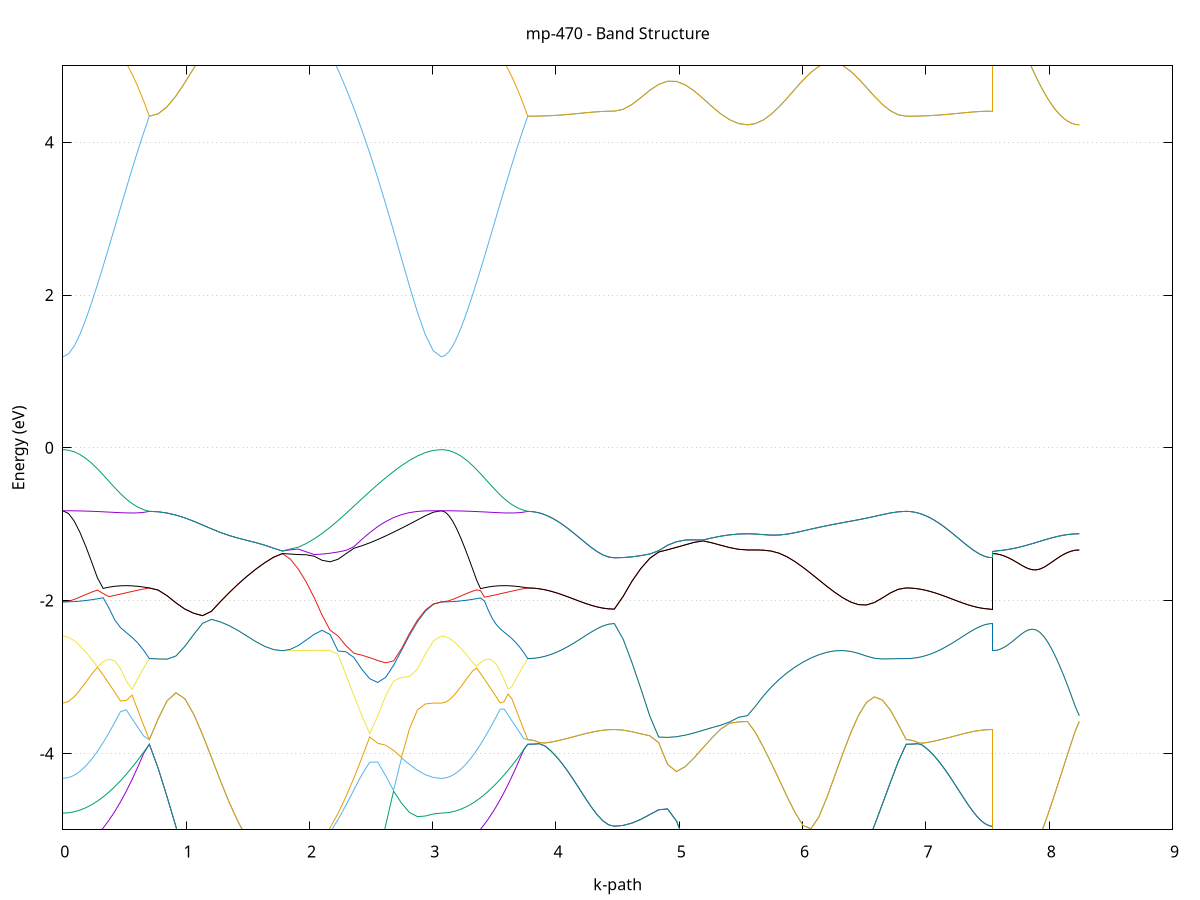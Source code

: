 set title 'mp-470 - Band Structure'
set xlabel 'k-path'
set ylabel 'Energy (eV)'
set grid y
set yrange [-5:5]
set terminal png size 800,600
set output 'mp-470_bands_gnuplot.png'
plot '-' using 1:2 with lines notitle, '-' using 1:2 with lines notitle, '-' using 1:2 with lines notitle, '-' using 1:2 with lines notitle, '-' using 1:2 with lines notitle, '-' using 1:2 with lines notitle, '-' using 1:2 with lines notitle, '-' using 1:2 with lines notitle, '-' using 1:2 with lines notitle, '-' using 1:2 with lines notitle, '-' using 1:2 with lines notitle, '-' using 1:2 with lines notitle, '-' using 1:2 with lines notitle, '-' using 1:2 with lines notitle, '-' using 1:2 with lines notitle, '-' using 1:2 with lines notitle, '-' using 1:2 with lines notitle, '-' using 1:2 with lines notitle, '-' using 1:2 with lines notitle, '-' using 1:2 with lines notitle, '-' using 1:2 with lines notitle, '-' using 1:2 with lines notitle, '-' using 1:2 with lines notitle, '-' using 1:2 with lines notitle, '-' using 1:2 with lines notitle, '-' using 1:2 with lines notitle, '-' using 1:2 with lines notitle, '-' using 1:2 with lines notitle, '-' using 1:2 with lines notitle, '-' using 1:2 with lines notitle, '-' using 1:2 with lines notitle, '-' using 1:2 with lines notitle, '-' using 1:2 with lines notitle, '-' using 1:2 with lines notitle, '-' using 1:2 with lines notitle, '-' using 1:2 with lines notitle, '-' using 1:2 with lines notitle, '-' using 1:2 with lines notitle, '-' using 1:2 with lines notitle, '-' using 1:2 with lines notitle
0.000000 -24.566289
0.046800 -24.565689
0.093600 -24.563989
0.140400 -24.561089
0.187200 -24.557089
0.234000 -24.551889
0.280800 -24.545789
0.327600 -24.538589
0.374400 -24.530489
0.421200 -24.521589
0.468000 -24.511889
0.514800 -24.501489
0.561600 -24.490489
0.608400 -24.479089
0.655200 -24.467389
0.702000 -24.455489
0.702000 -24.455489
0.773962 -24.453589
0.845924 -24.448389
0.917886 -24.440689
0.989848 -24.432289
1.061810 -24.425989
1.133772 -24.425589
1.205734 -24.433689
1.277696 -24.449089
1.349658 -24.468389
1.421619 -24.488389
1.493581 -24.507089
1.565543 -24.522889
1.637505 -24.534789
1.709467 -24.542189
1.781429 -24.544689
1.781429 -24.544689
1.845811 -24.543089
1.910192 -24.538489
1.974573 -24.530989
2.038954 -24.520789
2.103335 -24.508389
2.167716 -24.494489
2.232097 -24.479989
2.296478 -24.466889
2.360860 -24.457789
2.425241 -24.456289
2.489622 -24.463489
2.554003 -24.476889
2.618384 -24.493189
2.682765 -24.509989
2.747146 -24.525789
2.811528 -24.539689
2.875909 -24.551089
2.940290 -24.559389
3.004671 -24.564589
3.069052 -24.566289
3.069052 -24.566289
3.100961 -24.565989
3.132870 -24.565189
3.164779 -24.563889
3.196688 -24.561989
3.228597 -24.559589
3.260507 -24.556589
3.292416 -24.553189
3.324325 -24.549289
3.356234 -24.544889
3.388143 -24.539989
3.420052 -24.534689
3.451961 -24.528989
3.483870 -24.522789
3.515779 -24.516389
3.547688 -24.509489
3.579597 -24.502389
3.611506 -24.495089
3.643415 -24.487389
3.675325 -24.479589
3.707234 -24.471689
3.739143 -24.463589
3.771052 -24.455489
3.771052 -24.455489
3.817852 -24.455589
3.864652 -24.456089
3.911452 -24.456789
3.958252 -24.457789
4.005052 -24.458989
4.051852 -24.460389
4.098652 -24.461789
4.145452 -24.463289
4.192252 -24.464689
4.239052 -24.465989
4.285852 -24.467189
4.332652 -24.468189
4.379452 -24.468889
4.426251 -24.469389
4.473051 -24.469489
4.473051 -24.469489
4.545013 -24.467189
4.616975 -24.460289
4.688937 -24.449189
4.760899 -24.434689
4.832861 -24.417589
4.904823 -24.398989
4.976785 -24.380089
5.048747 -24.383189
5.120709 -24.410389
5.192671 -24.435389
5.264633 -24.457189
5.336595 -24.474989
5.408557 -24.488189
5.480519 -24.496389
5.552481 -24.499089
5.552481 -24.499089
5.616862 -24.497889
5.681243 -24.494389
5.745625 -24.488689
5.810006 -24.480989
5.874387 -24.471489
5.938768 -24.460789
6.003149 -24.449389
6.067530 -24.438189
6.131911 -24.428289
6.196292 -24.421089
6.260674 -24.417789
6.325055 -24.418389
6.389436 -24.422289
6.453817 -24.428189
6.518198 -24.434889
6.582579 -24.441489
6.646960 -24.447289
6.711342 -24.451689
6.775723 -24.454489
6.840104 -24.455489
6.840104 -24.455489
6.872013 -24.455589
6.903922 -24.455789
6.935831 -24.456089
6.967740 -24.456589
6.999649 -24.457189
7.031558 -24.457889
7.063467 -24.458689
7.095376 -24.459589
7.127285 -24.460589
7.159195 -24.461489
7.191104 -24.462489
7.223013 -24.463489
7.254922 -24.464489
7.286831 -24.465489
7.318740 -24.466289
7.350649 -24.467089
7.382558 -24.467789
7.414467 -24.468389
7.446376 -24.468889
7.478285 -24.469289
7.510194 -24.469489
7.542104 -24.469489
7.542104 -24.544689
7.574013 -24.544489
7.605922 -24.543889
7.637831 -24.542989
7.669740 -24.541689
7.701649 -24.540089
7.733558 -24.538089
7.765467 -24.535789
7.797376 -24.533289
7.829285 -24.530489
7.861194 -24.527489
7.893103 -24.524389
7.925012 -24.521189
7.956922 -24.517889
7.988831 -24.514689
8.020740 -24.511489
8.052649 -24.508589
8.084558 -24.505889
8.116467 -24.503589
8.148376 -24.501689
8.180285 -24.500289
8.212194 -24.499389
8.244103 -24.499089
e
0.000000 -24.344689
0.046800 -24.345289
0.093600 -24.346889
0.140400 -24.349689
0.187200 -24.353589
0.234000 -24.358589
0.280800 -24.364589
0.327600 -24.371689
0.374400 -24.379789
0.421200 -24.388789
0.468000 -24.398589
0.514800 -24.409089
0.561600 -24.420189
0.608400 -24.431789
0.655200 -24.443589
0.702000 -24.455489
0.702000 -24.455489
0.773962 -24.453589
0.845924 -24.448389
0.917886 -24.440689
0.989848 -24.432289
1.061810 -24.425989
1.133772 -24.425589
1.205734 -24.433689
1.277696 -24.449089
1.349658 -24.468389
1.421619 -24.488389
1.493581 -24.507089
1.565543 -24.522889
1.637505 -24.534789
1.709467 -24.542189
1.781429 -24.544689
1.781429 -24.544689
1.845811 -24.542889
1.910192 -24.537689
1.974573 -24.528989
2.038954 -24.517089
2.103335 -24.502289
2.167716 -24.484789
2.232097 -24.464989
2.296478 -24.443389
2.360860 -24.420489
2.425241 -24.397089
2.489622 -24.374089
2.554003 -24.352589
2.618384 -24.335289
2.682765 -24.326389
2.747146 -24.326689
2.811528 -24.331289
2.875909 -24.336489
2.940290 -24.340889
3.004671 -24.343689
3.069052 -24.344689
3.069052 -24.344689
3.100961 -24.344989
3.132870 -24.345689
3.164779 -24.346989
3.196688 -24.348789
3.228597 -24.351189
3.260507 -24.353989
3.292416 -24.357289
3.324325 -24.361189
3.356234 -24.365489
3.388143 -24.370289
3.420052 -24.375589
3.451961 -24.381389
3.483870 -24.387489
3.515779 -24.393989
3.547688 -24.400889
3.579597 -24.408189
3.611506 -24.415589
3.643415 -24.423289
3.675325 -24.431189
3.707234 -24.439289
3.739143 -24.447289
3.771052 -24.455489
3.771052 -24.455489
3.817852 -24.455589
3.864652 -24.456089
3.911452 -24.456789
3.958252 -24.457789
4.005052 -24.458989
4.051852 -24.460389
4.098652 -24.461789
4.145452 -24.463289
4.192252 -24.464689
4.239052 -24.465989
4.285852 -24.467189
4.332652 -24.468189
4.379452 -24.468889
4.426251 -24.469389
4.473051 -24.469489
4.473051 -24.469489
4.545013 -24.467189
4.616975 -24.460289
4.688937 -24.449189
4.760899 -24.434689
4.832861 -24.417589
4.904823 -24.398989
4.976785 -24.380089
5.048747 -24.383189
5.120709 -24.410389
5.192671 -24.435389
5.264633 -24.457189
5.336595 -24.474989
5.408557 -24.488189
5.480519 -24.496389
5.552481 -24.499089
5.552481 -24.499089
5.616862 -24.497889
5.681243 -24.494389
5.745625 -24.488689
5.810006 -24.480989
5.874387 -24.471489
5.938768 -24.460789
6.003149 -24.449389
6.067530 -24.438189
6.131911 -24.428289
6.196292 -24.421089
6.260674 -24.417789
6.325055 -24.418389
6.389436 -24.422289
6.453817 -24.428189
6.518198 -24.434889
6.582579 -24.441489
6.646960 -24.447289
6.711342 -24.451689
6.775723 -24.454489
6.840104 -24.455489
6.840104 -24.455489
6.872013 -24.455589
6.903922 -24.455789
6.935831 -24.456089
6.967740 -24.456589
6.999649 -24.457189
7.031558 -24.457889
7.063467 -24.458689
7.095376 -24.459589
7.127285 -24.460589
7.159195 -24.461489
7.191104 -24.462489
7.223013 -24.463489
7.254922 -24.464489
7.286831 -24.465489
7.318740 -24.466289
7.350649 -24.467089
7.382558 -24.467789
7.414467 -24.468389
7.446376 -24.468889
7.478285 -24.469289
7.510194 -24.469489
7.542104 -24.469489
7.542104 -24.544689
7.574013 -24.544489
7.605922 -24.543889
7.637831 -24.542989
7.669740 -24.541689
7.701649 -24.540089
7.733558 -24.538089
7.765467 -24.535789
7.797376 -24.533289
7.829285 -24.530489
7.861194 -24.527489
7.893103 -24.524389
7.925012 -24.521189
7.956922 -24.517889
7.988831 -24.514689
8.020740 -24.511489
8.052649 -24.508589
8.084558 -24.505889
8.116467 -24.503589
8.148376 -24.501689
8.180285 -24.500289
8.212194 -24.499389
8.244103 -24.499089
e
0.000000 -24.228889
0.046800 -24.228889
0.093600 -24.228789
0.140400 -24.228689
0.187200 -24.228589
0.234000 -24.228389
0.280800 -24.228189
0.327600 -24.227989
0.374400 -24.227789
0.421200 -24.227589
0.468000 -24.227389
0.514800 -24.227189
0.561600 -24.226989
0.608400 -24.226889
0.655200 -24.226789
0.702000 -24.226789
0.702000 -24.226789
0.773962 -24.230289
0.845924 -24.239589
0.917886 -24.252689
0.989848 -24.267289
1.061810 -24.280489
1.133772 -24.288689
1.205734 -24.289389
1.277696 -24.283589
1.349658 -24.274789
1.421619 -24.265589
1.493581 -24.257589
1.565543 -24.251289
1.637505 -24.246889
1.709467 -24.244389
1.781429 -24.243489
1.781429 -24.243489
1.845811 -24.244889
1.910192 -24.249189
1.974573 -24.256389
2.038954 -24.266289
2.103335 -24.278789
2.167716 -24.293189
2.232097 -24.308489
2.296478 -24.322789
2.360860 -24.333189
2.425241 -24.335989
2.489622 -24.329889
2.554003 -24.317289
2.618384 -24.301589
2.682765 -24.285189
2.747146 -24.269489
2.811528 -24.255589
2.875909 -24.244189
2.940290 -24.235789
3.004671 -24.230589
3.069052 -24.228889
3.069052 -24.228889
3.100961 -24.228889
3.132870 -24.228889
3.164779 -24.228789
3.196688 -24.228789
3.228597 -24.228689
3.260507 -24.228589
3.292416 -24.228389
3.324325 -24.228289
3.356234 -24.228189
3.388143 -24.227989
3.420052 -24.227889
3.451961 -24.227689
3.483870 -24.227589
3.515779 -24.227389
3.547688 -24.227289
3.579597 -24.227189
3.611506 -24.227089
3.643415 -24.226989
3.675325 -24.226889
3.707234 -24.226889
3.739143 -24.226789
3.771052 -24.226789
3.771052 -24.226789
3.817852 -24.226789
3.864652 -24.226889
3.911452 -24.227089
3.958252 -24.227289
4.005052 -24.227489
4.051852 -24.227789
4.098652 -24.228089
4.145452 -24.228389
4.192252 -24.228689
4.239052 -24.228989
4.285852 -24.229189
4.332652 -24.229389
4.379452 -24.229489
4.426251 -24.229589
4.473051 -24.229589
4.473051 -24.229589
4.545013 -24.232789
4.616975 -24.241989
4.688937 -24.256889
4.760899 -24.276689
4.832861 -24.300489
4.904823 -24.327089
4.976785 -24.355089
5.048747 -24.361789
5.120709 -24.345189
5.192671 -24.330789
5.264633 -24.318989
5.336595 -24.309889
5.408557 -24.303489
5.480519 -24.299689
5.552481 -24.298389
5.552481 -24.298389
5.616862 -24.298689
5.681243 -24.299489
5.745625 -24.300889
5.810006 -24.302889
5.874387 -24.305189
5.938768 -24.307989
6.003149 -24.310689
6.067530 -24.313089
6.131911 -24.314089
6.196292 -24.312689
6.260674 -24.307989
6.325055 -24.299889
6.389436 -24.289089
6.453817 -24.277089
6.518198 -24.264689
6.582579 -24.252989
6.646960 -24.242689
6.711342 -24.234389
6.775723 -24.228789
6.840104 -24.226789
6.840104 -24.226789
6.872013 -24.226789
6.903922 -24.226889
6.935831 -24.226889
6.967740 -24.226989
6.999649 -24.227189
7.031558 -24.227289
7.063467 -24.227489
7.095376 -24.227589
7.127285 -24.227789
7.159195 -24.227989
7.191104 -24.228189
7.223013 -24.228389
7.254922 -24.228589
7.286831 -24.228789
7.318740 -24.228989
7.350649 -24.229189
7.382558 -24.229289
7.414467 -24.229389
7.446376 -24.229489
7.478285 -24.229589
7.510194 -24.229589
7.542104 -24.229589
7.542104 -24.243489
7.574013 -24.243689
7.605922 -24.244389
7.637831 -24.245589
7.669740 -24.247089
7.701649 -24.249089
7.733558 -24.251489
7.765467 -24.254289
7.797376 -24.257289
7.829285 -24.260689
7.861194 -24.264289
7.893103 -24.268089
7.925012 -24.271989
7.956922 -24.275989
7.988831 -24.279789
8.020740 -24.283589
8.052649 -24.287089
8.084558 -24.290289
8.116467 -24.293089
8.148376 -24.295289
8.180285 -24.296989
8.212194 -24.297989
8.244103 -24.298389
e
0.000000 -24.228889
0.046800 -24.228889
0.093600 -24.228789
0.140400 -24.228689
0.187200 -24.228589
0.234000 -24.228389
0.280800 -24.228189
0.327600 -24.227989
0.374400 -24.227689
0.421200 -24.227489
0.468000 -24.227289
0.514800 -24.227089
0.561600 -24.226989
0.608400 -24.226889
0.655200 -24.226789
0.702000 -24.226789
0.702000 -24.226789
0.773962 -24.230289
0.845924 -24.239589
0.917886 -24.252689
0.989848 -24.267289
1.061810 -24.280489
1.133772 -24.288689
1.205734 -24.289389
1.277696 -24.283589
1.349658 -24.274789
1.421619 -24.265589
1.493581 -24.257589
1.565543 -24.251289
1.637505 -24.246889
1.709467 -24.244389
1.781429 -24.243489
1.781429 -24.243489
1.845811 -24.243489
1.910192 -24.243589
1.974573 -24.243789
2.038954 -24.244089
2.103335 -24.244889
2.167716 -24.246289
2.232097 -24.248489
2.296478 -24.251889
2.360860 -24.256389
2.425241 -24.262289
2.489622 -24.268989
2.554003 -24.275589
2.618384 -24.279789
2.682765 -24.277289
2.747146 -24.267489
2.811528 -24.255189
2.875909 -24.244189
2.940290 -24.235789
3.004671 -24.230589
3.069052 -24.228889
3.069052 -24.228889
3.100961 -24.228889
3.132870 -24.228889
3.164779 -24.228789
3.196688 -24.228689
3.228597 -24.228689
3.260507 -24.228489
3.292416 -24.228389
3.324325 -24.228289
3.356234 -24.228089
3.388143 -24.227989
3.420052 -24.227789
3.451961 -24.227689
3.483870 -24.227489
3.515779 -24.227389
3.547688 -24.227289
3.579597 -24.227089
3.611506 -24.226989
3.643415 -24.226989
3.675325 -24.226889
3.707234 -24.226789
3.739143 -24.226789
3.771052 -24.226789
3.771052 -24.226789
3.817852 -24.226789
3.864652 -24.226889
3.911452 -24.227089
3.958252 -24.227289
4.005052 -24.227489
4.051852 -24.227789
4.098652 -24.228089
4.145452 -24.228389
4.192252 -24.228689
4.239052 -24.228989
4.285852 -24.229189
4.332652 -24.229389
4.379452 -24.229489
4.426251 -24.229589
4.473051 -24.229589
4.473051 -24.229589
4.545013 -24.232789
4.616975 -24.241989
4.688937 -24.256889
4.760899 -24.276689
4.832861 -24.300489
4.904823 -24.327089
4.976785 -24.355089
5.048747 -24.361789
5.120709 -24.345189
5.192671 -24.330789
5.264633 -24.318989
5.336595 -24.309889
5.408557 -24.303489
5.480519 -24.299689
5.552481 -24.298389
5.552481 -24.298389
5.616862 -24.298689
5.681243 -24.299489
5.745625 -24.300889
5.810006 -24.302889
5.874387 -24.305189
5.938768 -24.307989
6.003149 -24.310689
6.067530 -24.313089
6.131911 -24.314089
6.196292 -24.312689
6.260674 -24.307989
6.325055 -24.299889
6.389436 -24.289089
6.453817 -24.277089
6.518198 -24.264689
6.582579 -24.252989
6.646960 -24.242689
6.711342 -24.234389
6.775723 -24.228789
6.840104 -24.226789
6.840104 -24.226789
6.872013 -24.226789
6.903922 -24.226889
6.935831 -24.226889
6.967740 -24.226989
6.999649 -24.227189
7.031558 -24.227289
7.063467 -24.227489
7.095376 -24.227589
7.127285 -24.227789
7.159195 -24.227989
7.191104 -24.228189
7.223013 -24.228389
7.254922 -24.228589
7.286831 -24.228789
7.318740 -24.228989
7.350649 -24.229189
7.382558 -24.229289
7.414467 -24.229389
7.446376 -24.229489
7.478285 -24.229589
7.510194 -24.229589
7.542104 -24.229589
7.542104 -24.243489
7.574013 -24.243689
7.605922 -24.244389
7.637831 -24.245589
7.669740 -24.247089
7.701649 -24.249089
7.733558 -24.251489
7.765467 -24.254289
7.797376 -24.257289
7.829285 -24.260689
7.861194 -24.264289
7.893103 -24.268089
7.925012 -24.271989
7.956922 -24.275989
7.988831 -24.279789
8.020740 -24.283589
8.052649 -24.287089
8.084558 -24.290289
8.116467 -24.293089
8.148376 -24.295289
8.180285 -24.296989
8.212194 -24.297989
8.244103 -24.298389
e
0.000000 -24.209889
0.046800 -24.209789
0.093600 -24.209589
0.140400 -24.209289
0.187200 -24.208789
0.234000 -24.208189
0.280800 -24.207389
0.327600 -24.206489
0.374400 -24.205489
0.421200 -24.204289
0.468000 -24.202989
0.514800 -24.201489
0.561600 -24.199889
0.608400 -24.198089
0.655200 -24.196089
0.702000 -24.193889
0.702000 -24.193889
0.773962 -24.192489
0.845924 -24.189189
0.917886 -24.184989
0.989848 -24.180089
1.061810 -24.174589
1.133772 -24.168289
1.205734 -24.161489
1.277696 -24.155389
1.349658 -24.152789
1.421619 -24.153689
1.493581 -24.155789
1.565543 -24.157989
1.637505 -24.159789
1.709467 -24.160889
1.781429 -24.161289
1.781429 -24.161289
1.845811 -24.161089
1.910192 -24.160589
1.974573 -24.159689
2.038954 -24.158389
2.103335 -24.156689
2.167716 -24.154789
2.232097 -24.152889
2.296478 -24.152089
2.360860 -24.154489
2.425241 -24.160689
2.489622 -24.168289
2.554003 -24.175989
2.618384 -24.183189
2.682765 -24.189889
2.747146 -24.195789
2.811528 -24.200689
2.875909 -24.204689
2.940290 -24.207589
3.004671 -24.209289
3.069052 -24.209889
3.069052 -24.209889
3.100961 -24.209789
3.132870 -24.209689
3.164779 -24.209589
3.196688 -24.209389
3.228597 -24.209089
3.260507 -24.208689
3.292416 -24.208289
3.324325 -24.207889
3.356234 -24.207289
3.388143 -24.206689
3.420052 -24.205989
3.451961 -24.205289
3.483870 -24.204489
3.515779 -24.203589
3.547688 -24.202689
3.579597 -24.201689
3.611506 -24.200589
3.643415 -24.199389
3.675325 -24.198189
3.707234 -24.196889
3.739143 -24.195389
3.771052 -24.193889
3.771052 -24.193889
3.817852 -24.193989
3.864652 -24.193989
3.911452 -24.194089
3.958252 -24.194189
4.005052 -24.194289
4.051852 -24.194489
4.098652 -24.194589
4.145452 -24.194689
4.192252 -24.194889
4.239052 -24.194989
4.285852 -24.195089
4.332652 -24.195189
4.379452 -24.195289
4.426251 -24.195289
4.473051 -24.195289
4.473051 -24.195289
4.545013 -24.194589
4.616975 -24.192489
4.688937 -24.188889
4.760899 -24.183789
4.832861 -24.177189
4.904823 -24.169089
4.976785 -24.159489
5.048747 -24.148789
5.120709 -24.143989
5.192671 -24.148789
5.264633 -24.152989
5.336595 -24.156489
5.408557 -24.159089
5.480519 -24.160589
5.552481 -24.161189
5.552481 -24.161189
5.616862 -24.160889
5.681243 -24.159989
5.745625 -24.158589
5.810006 -24.156689
5.874387 -24.154389
5.938768 -24.151889
6.003149 -24.149489
6.067530 -24.148189
6.131911 -24.150489
6.196292 -24.156289
6.260674 -24.162689
6.325055 -24.168589
6.389436 -24.173689
6.453817 -24.178189
6.518198 -24.181989
6.582579 -24.185389
6.646960 -24.188389
6.711342 -24.191089
6.775723 -24.193089
6.840104 -24.193889
6.840104 -24.193889
6.872013 -24.193989
6.903922 -24.193989
6.935831 -24.193989
6.967740 -24.194089
6.999649 -24.194089
7.031558 -24.194189
7.063467 -24.194289
7.095376 -24.194389
7.127285 -24.194489
7.159195 -24.194589
7.191104 -24.194689
7.223013 -24.194789
7.254922 -24.194889
7.286831 -24.194989
7.318740 -24.194989
7.350649 -24.195089
7.382558 -24.195189
7.414467 -24.195189
7.446376 -24.195289
7.478285 -24.195289
7.510194 -24.195289
7.542104 -24.195289
7.542104 -24.161289
7.574013 -24.161289
7.605922 -24.161289
7.637831 -24.161289
7.669740 -24.161389
7.701649 -24.161389
7.733558 -24.161489
7.765467 -24.161489
7.797376 -24.161589
7.829285 -24.161589
7.861194 -24.161589
7.893103 -24.161589
7.925012 -24.161589
7.956922 -24.161489
7.988831 -24.161489
8.020740 -24.161389
8.052649 -24.161389
8.084558 -24.161289
8.116467 -24.161289
8.148376 -24.161189
8.180285 -24.161189
8.212194 -24.161189
8.244103 -24.161189
e
0.000000 -24.159189
0.046800 -24.159489
0.093600 -24.160389
0.140400 -24.161789
0.187200 -24.163789
0.234000 -24.166089
0.280800 -24.168789
0.327600 -24.171589
0.374400 -24.174589
0.421200 -24.177689
0.468000 -24.180689
0.514800 -24.183589
0.561600 -24.186489
0.608400 -24.189089
0.655200 -24.191589
0.702000 -24.193889
0.702000 -24.193889
0.773962 -24.192489
0.845924 -24.189189
0.917886 -24.184989
0.989848 -24.180089
1.061810 -24.174589
1.133772 -24.168289
1.205734 -24.161489
1.277696 -24.155389
1.349658 -24.152789
1.421619 -24.153689
1.493581 -24.155789
1.565543 -24.157989
1.637505 -24.159789
1.709467 -24.160889
1.781429 -24.161289
1.781429 -24.161289
1.845811 -24.160989
1.910192 -24.160289
1.974573 -24.158989
2.038954 -24.157389
2.103335 -24.155389
2.167716 -24.153089
2.232097 -24.150889
2.296478 -24.149289
2.360860 -24.149289
2.425241 -24.151489
2.489622 -24.154589
2.554003 -24.157289
2.618384 -24.159089
2.682765 -24.160189
2.747146 -24.160589
2.811528 -24.160489
2.875909 -24.160189
2.940290 -24.159689
3.004671 -24.159289
3.069052 -24.159189
3.069052 -24.159189
3.100961 -24.159289
3.132870 -24.159689
3.164779 -24.160389
3.196688 -24.161389
3.228597 -24.162589
3.260507 -24.163989
3.292416 -24.165489
3.324325 -24.167289
3.356234 -24.169089
3.388143 -24.171089
3.420052 -24.173089
3.451961 -24.175189
3.483870 -24.177289
3.515779 -24.179289
3.547688 -24.181389
3.579597 -24.183389
3.611506 -24.185289
3.643415 -24.187189
3.675325 -24.188989
3.707234 -24.190689
3.739143 -24.192389
3.771052 -24.193889
3.771052 -24.193889
3.817852 -24.193989
3.864652 -24.193989
3.911452 -24.194089
3.958252 -24.194189
4.005052 -24.194289
4.051852 -24.194489
4.098652 -24.194589
4.145452 -24.194689
4.192252 -24.194889
4.239052 -24.194989
4.285852 -24.195089
4.332652 -24.195189
4.379452 -24.195289
4.426251 -24.195289
4.473051 -24.195289
4.473051 -24.195289
4.545013 -24.194589
4.616975 -24.192489
4.688937 -24.188889
4.760899 -24.183789
4.832861 -24.177189
4.904823 -24.169089
4.976785 -24.159489
5.048747 -24.148789
5.120709 -24.143989
5.192671 -24.148789
5.264633 -24.152989
5.336595 -24.156489
5.408557 -24.159089
5.480519 -24.160589
5.552481 -24.161189
5.552481 -24.161189
5.616862 -24.160889
5.681243 -24.159989
5.745625 -24.158589
5.810006 -24.156689
5.874387 -24.154389
5.938768 -24.151889
6.003149 -24.149489
6.067530 -24.148189
6.131911 -24.150489
6.196292 -24.156289
6.260674 -24.162689
6.325055 -24.168589
6.389436 -24.173689
6.453817 -24.178189
6.518198 -24.181989
6.582579 -24.185389
6.646960 -24.188389
6.711342 -24.191089
6.775723 -24.193089
6.840104 -24.193889
6.840104 -24.193889
6.872013 -24.193989
6.903922 -24.193989
6.935831 -24.193989
6.967740 -24.194089
6.999649 -24.194089
7.031558 -24.194189
7.063467 -24.194289
7.095376 -24.194389
7.127285 -24.194489
7.159195 -24.194589
7.191104 -24.194689
7.223013 -24.194789
7.254922 -24.194889
7.286831 -24.194989
7.318740 -24.194989
7.350649 -24.195089
7.382558 -24.195189
7.414467 -24.195189
7.446376 -24.195289
7.478285 -24.195289
7.510194 -24.195289
7.542104 -24.195289
7.542104 -24.161289
7.574013 -24.161289
7.605922 -24.161289
7.637831 -24.161289
7.669740 -24.161389
7.701649 -24.161389
7.733558 -24.161489
7.765467 -24.161489
7.797376 -24.161589
7.829285 -24.161589
7.861194 -24.161589
7.893103 -24.161589
7.925012 -24.161589
7.956922 -24.161489
7.988831 -24.161489
8.020740 -24.161389
8.052649 -24.161389
8.084558 -24.161289
8.116467 -24.161289
8.148376 -24.161189
8.180285 -24.161189
8.212194 -24.161189
8.244103 -24.161189
e
0.000000 -24.157789
0.046800 -24.157689
0.093600 -24.157389
0.140400 -24.156889
0.187200 -24.156089
0.234000 -24.155289
0.280800 -24.154189
0.327600 -24.152989
0.374400 -24.151589
0.421200 -24.150089
0.468000 -24.148589
0.514800 -24.146889
0.561600 -24.145189
0.608400 -24.143489
0.655200 -24.141689
0.702000 -24.139989
0.702000 -24.139989
0.773962 -24.139889
0.845924 -24.139689
0.917886 -24.139289
0.989848 -24.138789
1.061810 -24.138189
1.133772 -24.137789
1.205734 -24.137489
1.277696 -24.136689
1.349658 -24.134089
1.421619 -24.132089
1.493581 -24.131089
1.565543 -24.130489
1.637505 -24.129989
1.709467 -24.129689
1.781429 -24.129589
1.781429 -24.129589
1.845811 -24.129789
1.910192 -24.130289
1.974573 -24.131089
2.038954 -24.132189
2.103335 -24.133489
2.167716 -24.135089
2.232097 -24.137089
2.296478 -24.139789
2.360860 -24.142989
2.425241 -24.144989
2.489622 -24.146789
2.554003 -24.148589
2.618384 -24.150489
2.682765 -24.152189
2.747146 -24.153789
2.811528 -24.155189
2.875909 -24.156289
2.940290 -24.157089
3.004671 -24.157589
3.069052 -24.157789
3.069052 -24.157789
3.100961 -24.157689
3.132870 -24.157589
3.164779 -24.157289
3.196688 -24.156989
3.228597 -24.156589
3.260507 -24.156089
3.292416 -24.155489
3.324325 -24.154789
3.356234 -24.153989
3.388143 -24.153189
3.420052 -24.152289
3.451961 -24.151389
3.483870 -24.150389
3.515779 -24.149289
3.547688 -24.148189
3.579597 -24.147089
3.611506 -24.145889
3.643415 -24.144789
3.675325 -24.143589
3.707234 -24.142389
3.739143 -24.141189
3.771052 -24.139989
3.771052 -24.139989
3.817852 -24.139989
3.864652 -24.139889
3.911452 -24.139889
3.958252 -24.139789
4.005052 -24.139589
4.051852 -24.139489
4.098652 -24.139289
4.145452 -24.139189
4.192252 -24.138989
4.239052 -24.138889
4.285852 -24.138789
4.332652 -24.138689
4.379452 -24.138589
4.426251 -24.138489
4.473051 -24.138489
4.473051 -24.138489
4.545013 -24.138389
4.616975 -24.138189
4.688937 -24.137689
4.760899 -24.137089
4.832861 -24.136389
4.904823 -24.135489
4.976785 -24.134589
5.048747 -24.138789
5.120709 -24.137089
5.192671 -24.131989
5.264633 -24.131289
5.336595 -24.130689
5.408557 -24.130189
5.480519 -24.129889
5.552481 -24.129789
5.552481 -24.129789
5.616862 -24.129889
5.681243 -24.130089
5.745625 -24.130289
5.810006 -24.130589
5.874387 -24.131089
5.938768 -24.131589
6.003149 -24.132189
6.067530 -24.134289
6.131911 -24.137089
6.196292 -24.136989
6.260674 -24.136889
6.325055 -24.137189
6.389436 -24.137589
6.453817 -24.138189
6.518198 -24.138689
6.582579 -24.139089
6.646960 -24.139489
6.711342 -24.139789
6.775723 -24.139889
6.840104 -24.139989
6.840104 -24.139989
6.872013 -24.139989
6.903922 -24.139989
6.935831 -24.139889
6.967740 -24.139889
6.999649 -24.139789
7.031558 -24.139689
7.063467 -24.139689
7.095376 -24.139589
7.127285 -24.139489
7.159195 -24.139389
7.191104 -24.139289
7.223013 -24.139189
7.254922 -24.139089
7.286831 -24.138989
7.318740 -24.138889
7.350649 -24.138789
7.382558 -24.138689
7.414467 -24.138589
7.446376 -24.138589
7.478285 -24.138589
7.510194 -24.138489
7.542104 -24.138489
7.542104 -24.129589
7.574013 -24.129689
7.605922 -24.129689
7.637831 -24.129689
7.669740 -24.129689
7.701649 -24.129689
7.733558 -24.129689
7.765467 -24.129689
7.797376 -24.129689
7.829285 -24.129689
7.861194 -24.129689
7.893103 -24.129789
7.925012 -24.129789
7.956922 -24.129789
7.988831 -24.129789
8.020740 -24.129789
8.052649 -24.129789
8.084558 -24.129789
8.116467 -24.129789
8.148376 -24.129789
8.180285 -24.129789
8.212194 -24.129789
8.244103 -24.129789
e
0.000000 -24.124689
0.046800 -24.124789
0.093600 -24.124989
0.140400 -24.125389
0.187200 -24.125889
0.234000 -24.126589
0.280800 -24.127389
0.327600 -24.128389
0.374400 -24.129489
0.421200 -24.130689
0.468000 -24.131989
0.514800 -24.133389
0.561600 -24.134989
0.608400 -24.136589
0.655200 -24.138289
0.702000 -24.139989
0.702000 -24.139989
0.773962 -24.139889
0.845924 -24.139689
0.917886 -24.139289
0.989848 -24.138789
1.061810 -24.138189
1.133772 -24.137789
1.205734 -24.137489
1.277696 -24.136689
1.349658 -24.134089
1.421619 -24.132089
1.493581 -24.131089
1.565543 -24.130489
1.637505 -24.129989
1.709467 -24.129689
1.781429 -24.129589
1.781429 -24.129589
1.845811 -24.129589
1.910192 -24.129489
1.974573 -24.129389
2.038954 -24.129189
2.103335 -24.128889
2.167716 -24.128689
2.232097 -24.128589
2.296478 -24.131989
2.360860 -24.133989
2.425241 -24.133089
2.489622 -24.130689
2.554003 -24.128489
2.618384 -24.126989
2.682765 -24.126189
2.747146 -24.125689
2.811528 -24.125289
2.875909 -24.125089
2.940290 -24.124889
3.004671 -24.124789
3.069052 -24.124689
3.069052 -24.124689
3.100961 -24.124789
3.132870 -24.124889
3.164779 -24.125089
3.196688 -24.125289
3.228597 -24.125589
3.260507 -24.125989
3.292416 -24.126389
3.324325 -24.126989
3.356234 -24.127489
3.388143 -24.128189
3.420052 -24.128889
3.451961 -24.129689
3.483870 -24.130489
3.515779 -24.131389
3.547688 -24.132289
3.579597 -24.133289
3.611506 -24.134289
3.643415 -24.135389
3.675325 -24.136489
3.707234 -24.137689
3.739143 -24.138789
3.771052 -24.139989
3.771052 -24.139989
3.817852 -24.139989
3.864652 -24.139889
3.911452 -24.139889
3.958252 -24.139789
4.005052 -24.139589
4.051852 -24.139489
4.098652 -24.139289
4.145452 -24.139189
4.192252 -24.138989
4.239052 -24.138889
4.285852 -24.138789
4.332652 -24.138689
4.379452 -24.138589
4.426251 -24.138489
4.473051 -24.138489
4.473051 -24.138489
4.545013 -24.138389
4.616975 -24.138189
4.688937 -24.137689
4.760899 -24.137089
4.832861 -24.136389
4.904823 -24.135489
4.976785 -24.134589
5.048747 -24.138789
5.120709 -24.137089
5.192671 -24.131989
5.264633 -24.131289
5.336595 -24.130689
5.408557 -24.130189
5.480519 -24.129889
5.552481 -24.129789
5.552481 -24.129789
5.616862 -24.129889
5.681243 -24.130089
5.745625 -24.130289
5.810006 -24.130589
5.874387 -24.131089
5.938768 -24.131589
6.003149 -24.132189
6.067530 -24.134289
6.131911 -24.137089
6.196292 -24.136989
6.260674 -24.136889
6.325055 -24.137189
6.389436 -24.137589
6.453817 -24.138189
6.518198 -24.138689
6.582579 -24.139089
6.646960 -24.139489
6.711342 -24.139789
6.775723 -24.139889
6.840104 -24.139989
6.840104 -24.139989
6.872013 -24.139989
6.903922 -24.139989
6.935831 -24.139889
6.967740 -24.139889
6.999649 -24.139789
7.031558 -24.139689
7.063467 -24.139689
7.095376 -24.139589
7.127285 -24.139489
7.159195 -24.139389
7.191104 -24.139289
7.223013 -24.139189
7.254922 -24.139089
7.286831 -24.138989
7.318740 -24.138889
7.350649 -24.138789
7.382558 -24.138689
7.414467 -24.138589
7.446376 -24.138589
7.478285 -24.138589
7.510194 -24.138489
7.542104 -24.138489
7.542104 -24.129589
7.574013 -24.129689
7.605922 -24.129689
7.637831 -24.129689
7.669740 -24.129689
7.701649 -24.129689
7.733558 -24.129689
7.765467 -24.129689
7.797376 -24.129689
7.829285 -24.129689
7.861194 -24.129689
7.893103 -24.129789
7.925012 -24.129789
7.956922 -24.129789
7.988831 -24.129789
8.020740 -24.129789
8.052649 -24.129789
8.084558 -24.129789
8.116467 -24.129789
8.148376 -24.129789
8.180285 -24.129789
8.212194 -24.129789
8.244103 -24.129789
e
0.000000 -24.109089
0.046800 -24.109089
0.093600 -24.109189
0.140400 -24.109289
0.187200 -24.109489
0.234000 -24.109689
0.280800 -24.109889
0.327600 -24.110189
0.374400 -24.110489
0.421200 -24.110689
0.468000 -24.110889
0.514800 -24.111189
0.561600 -24.111289
0.608400 -24.111389
0.655200 -24.111489
0.702000 -24.111489
0.702000 -24.111489
0.773962 -24.111989
0.845924 -24.113489
0.917886 -24.115689
0.989848 -24.118589
1.061810 -24.121989
1.133772 -24.125289
1.205734 -24.127889
1.277696 -24.128889
1.349658 -24.127089
1.421619 -24.120189
1.493581 -24.110589
1.565543 -24.101189
1.637505 -24.093589
1.709467 -24.088589
1.781429 -24.086889
1.781429 -24.086889
1.845811 -24.087889
1.910192 -24.091089
1.974573 -24.096189
2.038954 -24.102689
2.103335 -24.110189
2.167716 -24.118289
2.232097 -24.126089
2.296478 -24.129689
2.360860 -24.132289
2.425241 -24.132489
2.489622 -24.130589
2.554003 -24.127389
2.618384 -24.123989
2.682765 -24.120589
2.747146 -24.117489
2.811528 -24.114689
2.875909 -24.112289
2.940290 -24.110589
3.004671 -24.109489
3.069052 -24.109089
3.069052 -24.109089
3.100961 -24.109089
3.132870 -24.109089
3.164779 -24.109189
3.196688 -24.109289
3.228597 -24.109389
3.260507 -24.109489
3.292416 -24.109689
3.324325 -24.109789
3.356234 -24.109989
3.388143 -24.110189
3.420052 -24.110289
3.451961 -24.110489
3.483870 -24.110689
3.515779 -24.110789
3.547688 -24.110989
3.579597 -24.111089
3.611506 -24.111289
3.643415 -24.111389
3.675325 -24.111389
3.707234 -24.111489
3.739143 -24.111489
3.771052 -24.111489
3.771052 -24.111489
3.817852 -24.111489
3.864652 -24.111389
3.911452 -24.111289
3.958252 -24.111089
4.005052 -24.110889
4.051852 -24.110589
4.098652 -24.110289
4.145452 -24.109989
4.192252 -24.109789
4.239052 -24.109489
4.285852 -24.109289
4.332652 -24.109089
4.379452 -24.108889
4.426251 -24.108889
4.473051 -24.108789
4.473051 -24.108789
4.545013 -24.109489
4.616975 -24.111389
4.688937 -24.114489
4.760899 -24.118389
4.832861 -24.123089
4.904823 -24.128189
4.976785 -24.133489
5.048747 -24.133689
5.120709 -24.132789
5.192671 -24.125089
5.264633 -24.113589
5.336595 -24.103489
5.408557 -24.095589
5.480519 -24.090589
5.552481 -24.088889
5.552481 -24.088889
5.616862 -24.089789
5.681243 -24.092689
5.745625 -24.097189
5.810006 -24.103289
5.874387 -24.110489
5.938768 -24.118489
6.003149 -24.126389
6.067530 -24.131589
6.131911 -24.131989
6.196292 -24.131089
6.260674 -24.128989
6.325055 -24.126189
6.389436 -24.123189
6.453817 -24.120389
6.518198 -24.117789
6.582579 -24.115589
6.646960 -24.113889
6.711342 -24.112589
6.775723 -24.111789
6.840104 -24.111489
6.840104 -24.111489
6.872013 -24.111489
6.903922 -24.111489
6.935831 -24.111389
6.967740 -24.111289
6.999649 -24.111189
7.031558 -24.111089
7.063467 -24.110889
7.095376 -24.110689
7.127285 -24.110589
7.159195 -24.110389
7.191104 -24.110189
7.223013 -24.109989
7.254922 -24.109789
7.286831 -24.109589
7.318740 -24.109389
7.350649 -24.109289
7.382558 -24.109189
7.414467 -24.108989
7.446376 -24.108889
7.478285 -24.108889
7.510194 -24.108789
7.542104 -24.108789
7.542104 -24.086889
7.574013 -24.086889
7.605922 -24.086889
7.637831 -24.086889
7.669740 -24.086989
7.701649 -24.087089
7.733558 -24.087189
7.765467 -24.087289
7.797376 -24.087389
7.829285 -24.087589
7.861194 -24.087689
7.893103 -24.087889
7.925012 -24.087989
7.956922 -24.088089
7.988831 -24.088289
8.020740 -24.088389
8.052649 -24.088489
8.084558 -24.088589
8.116467 -24.088689
8.148376 -24.088789
8.180285 -24.088789
8.212194 -24.088889
8.244103 -24.088889
e
0.000000 -24.109089
0.046800 -24.109089
0.093600 -24.109189
0.140400 -24.109289
0.187200 -24.109489
0.234000 -24.109689
0.280800 -24.109889
0.327600 -24.110189
0.374400 -24.110389
0.421200 -24.110689
0.468000 -24.110889
0.514800 -24.111089
0.561600 -24.111289
0.608400 -24.111389
0.655200 -24.111489
0.702000 -24.111489
0.702000 -24.111489
0.773962 -24.111989
0.845924 -24.113489
0.917886 -24.115689
0.989848 -24.118589
1.061810 -24.121989
1.133772 -24.125289
1.205734 -24.127889
1.277696 -24.128889
1.349658 -24.127089
1.421619 -24.120189
1.493581 -24.110589
1.565543 -24.101189
1.637505 -24.093589
1.709467 -24.088589
1.781429 -24.086889
1.781429 -24.086889
1.845811 -24.087789
1.910192 -24.090389
1.974573 -24.094689
2.038954 -24.100389
2.103335 -24.107089
2.167716 -24.114289
2.232097 -24.121389
2.296478 -24.126189
2.360860 -24.126689
2.425241 -24.126389
2.489622 -24.125789
2.554003 -24.124689
2.618384 -24.122589
2.682765 -24.119889
2.747146 -24.117089
2.811528 -24.114489
2.875909 -24.112289
2.940290 -24.110489
3.004671 -24.109489
3.069052 -24.109089
3.069052 -24.109089
3.100961 -24.109089
3.132870 -24.109089
3.164779 -24.109189
3.196688 -24.109289
3.228597 -24.109389
3.260507 -24.109489
3.292416 -24.109589
3.324325 -24.109789
3.356234 -24.109889
3.388143 -24.110089
3.420052 -24.110289
3.451961 -24.110489
3.483870 -24.110589
3.515779 -24.110789
3.547688 -24.110889
3.579597 -24.111089
3.611506 -24.111189
3.643415 -24.111289
3.675325 -24.111389
3.707234 -24.111489
3.739143 -24.111489
3.771052 -24.111489
3.771052 -24.111489
3.817852 -24.111489
3.864652 -24.111389
3.911452 -24.111289
3.958252 -24.111089
4.005052 -24.110889
4.051852 -24.110589
4.098652 -24.110289
4.145452 -24.109989
4.192252 -24.109789
4.239052 -24.109489
4.285852 -24.109289
4.332652 -24.109089
4.379452 -24.108889
4.426251 -24.108889
4.473051 -24.108789
4.473051 -24.108789
4.545013 -24.109489
4.616975 -24.111389
4.688937 -24.114489
4.760899 -24.118389
4.832861 -24.123089
4.904823 -24.128189
4.976785 -24.133489
5.048747 -24.133689
5.120709 -24.132789
5.192671 -24.125089
5.264633 -24.113589
5.336595 -24.103489
5.408557 -24.095589
5.480519 -24.090589
5.552481 -24.088889
5.552481 -24.088889
5.616862 -24.089789
5.681243 -24.092689
5.745625 -24.097189
5.810006 -24.103289
5.874387 -24.110489
5.938768 -24.118489
6.003149 -24.126389
6.067530 -24.131589
6.131911 -24.131989
6.196292 -24.131089
6.260674 -24.128989
6.325055 -24.126189
6.389436 -24.123189
6.453817 -24.120389
6.518198 -24.117789
6.582579 -24.115589
6.646960 -24.113889
6.711342 -24.112589
6.775723 -24.111789
6.840104 -24.111489
6.840104 -24.111489
6.872013 -24.111489
6.903922 -24.111489
6.935831 -24.111389
6.967740 -24.111289
6.999649 -24.111189
7.031558 -24.111089
7.063467 -24.110889
7.095376 -24.110689
7.127285 -24.110589
7.159195 -24.110389
7.191104 -24.110189
7.223013 -24.109989
7.254922 -24.109789
7.286831 -24.109589
7.318740 -24.109389
7.350649 -24.109289
7.382558 -24.109189
7.414467 -24.108989
7.446376 -24.108889
7.478285 -24.108889
7.510194 -24.108789
7.542104 -24.108789
7.542104 -24.086889
7.574013 -24.086889
7.605922 -24.086889
7.637831 -24.086889
7.669740 -24.086989
7.701649 -24.087089
7.733558 -24.087189
7.765467 -24.087289
7.797376 -24.087389
7.829285 -24.087589
7.861194 -24.087689
7.893103 -24.087889
7.925012 -24.087989
7.956922 -24.088089
7.988831 -24.088289
8.020740 -24.088389
8.052649 -24.088489
8.084558 -24.088589
8.116467 -24.088689
8.148376 -24.088789
8.180285 -24.088789
8.212194 -24.088889
8.244103 -24.088889
e
0.000000 -20.762489
0.046800 -20.757589
0.093600 -20.743089
0.140400 -20.719089
0.187200 -20.685389
0.234000 -20.642389
0.280800 -20.590089
0.327600 -20.528589
0.374400 -20.458289
0.421200 -20.379189
0.468000 -20.291689
0.514800 -20.196089
0.561600 -20.092989
0.608400 -19.982389
0.655200 -19.864989
0.702000 -19.741389
0.702000 -19.741389
0.773962 -19.731089
0.845924 -19.700689
0.917886 -19.650689
0.989848 -19.581889
1.061810 -19.495989
1.133772 -19.394989
1.205734 -19.281189
1.277696 -19.157889
1.349658 -19.028689
1.421619 -18.898789
1.493581 -18.774389
1.565543 -18.663189
1.637505 -18.573889
1.709467 -18.515489
1.781429 -18.495189
1.781429 -18.495189
1.845811 -18.521689
1.910192 -18.597789
1.974573 -18.714289
2.038954 -18.860389
2.103335 -19.025989
2.167716 -19.202589
2.232097 -19.383489
2.296478 -19.563489
2.360860 -19.738489
2.425241 -19.905089
2.489622 -20.060789
2.554003 -20.203589
2.618384 -20.331889
2.682765 -20.444589
2.747146 -20.540889
2.811528 -20.620289
2.875909 -20.682389
2.940290 -20.726789
3.004671 -20.753489
3.069052 -20.762489
3.069052 -20.762489
3.100961 -20.760189
3.132870 -20.753489
3.164779 -20.742189
3.196688 -20.726589
3.228597 -20.706489
3.260507 -20.681889
3.292416 -20.652989
3.324325 -20.619789
3.356234 -20.582189
3.388143 -20.540489
3.420052 -20.494489
3.451961 -20.444589
3.483870 -20.390489
3.515779 -20.332489
3.547688 -20.270589
3.579597 -20.205089
3.611506 -20.136089
3.643415 -20.063489
3.675325 -19.987489
3.707234 -19.908489
3.739143 -19.826289
3.771052 -19.741389
3.771052 -19.741389
3.817852 -19.737089
3.864652 -19.724089
3.911452 -19.702789
3.958252 -19.673389
4.005052 -19.636189
4.051852 -19.591889
4.098652 -19.541389
4.145452 -19.485789
4.192252 -19.426489
4.239052 -19.365389
4.285852 -19.305389
4.332652 -19.250089
4.379452 -19.204389
4.426251 -19.173689
4.473051 -19.162789
4.473051 -19.162789
4.545013 -19.155789
4.616975 -19.134889
4.688937 -19.100689
4.760899 -19.053689
4.832861 -18.994989
4.904823 -18.926389
4.976785 -18.849389
5.048747 -18.766989
5.120709 -18.682389
5.192671 -18.599489
5.264633 -18.522289
5.336595 -18.455889
5.408557 -18.404489
5.480519 -18.371889
5.552481 -18.360689
5.552481 -18.360689
5.616862 -18.367889
5.681243 -18.389689
5.745625 -18.426289
5.810006 -18.478189
5.874387 -18.544989
5.938768 -18.626089
6.003149 -18.719589
6.067530 -18.822889
6.131911 -18.932689
6.196292 -19.045489
6.260674 -19.157889
6.325055 -19.266489
6.389436 -19.368589
6.453817 -19.461689
6.518198 -19.543889
6.582579 -19.613189
6.646960 -19.668589
6.711342 -19.708689
6.775723 -19.733189
6.840104 -19.741389
6.840104 -19.741389
6.872013 -19.739289
6.903922 -19.733389
6.935831 -19.723289
6.967740 -19.709389
6.999649 -19.691689
7.031558 -19.670289
7.063467 -19.645289
7.095376 -19.616889
7.127285 -19.585389
7.159195 -19.550989
7.191104 -19.514189
7.223013 -19.475189
7.254922 -19.434689
7.286831 -19.393189
7.318740 -19.351489
7.350649 -19.310689
7.382558 -19.271789
7.414467 -19.236389
7.446376 -19.206189
7.478285 -19.182789
7.510194 -19.167889
7.542104 -19.162789
7.542104 -18.495189
7.574013 -18.494489
7.605922 -18.492589
7.637831 -18.489389
7.669740 -18.485089
7.701649 -18.479589
7.733558 -18.472989
7.765467 -18.465589
7.797376 -18.457389
7.829285 -18.448489
7.861194 -18.439289
7.893103 -18.429789
7.925012 -18.420189
7.956922 -18.410689
7.988831 -18.401589
8.020740 -18.392889
8.052649 -18.384989
8.084558 -18.377889
8.116467 -18.371989
8.148376 -18.367189
8.180285 -18.363589
8.212194 -18.361489
8.244103 -18.360689
e
0.000000 -17.946289
0.046800 -17.967789
0.093600 -18.027589
0.140400 -18.116589
0.187200 -18.225989
0.234000 -18.349389
0.280800 -18.482189
0.327600 -18.621289
0.374400 -18.764089
0.421200 -18.908789
0.468000 -19.053789
0.514800 -19.197789
0.561600 -19.339489
0.608400 -19.477889
0.655200 -19.612089
0.702000 -19.741389
0.702000 -19.741389
0.773962 -19.731089
0.845924 -19.700689
0.917886 -19.650689
0.989848 -19.581889
1.061810 -19.495989
1.133772 -19.394989
1.205734 -19.281189
1.277696 -19.157889
1.349658 -19.028689
1.421619 -18.898789
1.493581 -18.774389
1.565543 -18.663189
1.637505 -18.573889
1.709467 -18.515489
1.781429 -18.495189
1.781429 -18.495189
1.845811 -18.492789
1.910192 -18.485689
1.974573 -18.474189
2.038954 -18.458089
2.103335 -18.437789
2.167716 -18.413489
2.232097 -18.385389
2.296478 -18.353889
2.360860 -18.319189
2.425241 -18.281689
2.489622 -18.241889
2.554003 -18.200289
2.618384 -18.157489
2.682765 -18.114489
2.747146 -18.072489
2.811528 -18.033089
2.875909 -17.998289
2.940290 -17.970589
3.004671 -17.952589
3.069052 -17.946289
3.069052 -17.946289
3.100961 -17.956389
3.132870 -17.985489
3.164779 -18.031089
3.196688 -18.089989
3.228597 -18.159389
3.260507 -18.236689
3.292416 -18.320389
3.324325 -18.408789
3.356234 -18.500889
3.388143 -18.595589
3.420052 -18.692289
3.451961 -18.790289
3.483870 -18.888989
3.515779 -18.987989
3.547688 -19.086689
3.579597 -19.184689
3.611506 -19.281789
3.643415 -19.377589
3.675325 -19.471689
3.707234 -19.563889
3.739143 -19.653689
3.771052 -19.741389
3.771052 -19.741389
3.817852 -19.737089
3.864652 -19.724089
3.911452 -19.702789
3.958252 -19.673389
4.005052 -19.636189
4.051852 -19.591889
4.098652 -19.541389
4.145452 -19.485789
4.192252 -19.426489
4.239052 -19.365389
4.285852 -19.305389
4.332652 -19.250089
4.379452 -19.204389
4.426251 -19.173689
4.473051 -19.162789
4.473051 -19.162789
4.545013 -19.155789
4.616975 -19.134889
4.688937 -19.100689
4.760899 -19.053689
4.832861 -18.994989
4.904823 -18.926389
4.976785 -18.849389
5.048747 -18.766989
5.120709 -18.682389
5.192671 -18.599489
5.264633 -18.522289
5.336595 -18.455889
5.408557 -18.404489
5.480519 -18.371889
5.552481 -18.360689
5.552481 -18.360689
5.616862 -18.367889
5.681243 -18.389689
5.745625 -18.426289
5.810006 -18.478189
5.874387 -18.544989
5.938768 -18.626089
6.003149 -18.719589
6.067530 -18.822889
6.131911 -18.932689
6.196292 -19.045489
6.260674 -19.157889
6.325055 -19.266489
6.389436 -19.368589
6.453817 -19.461689
6.518198 -19.543889
6.582579 -19.613189
6.646960 -19.668589
6.711342 -19.708689
6.775723 -19.733189
6.840104 -19.741389
6.840104 -19.741389
6.872013 -19.739289
6.903922 -19.733389
6.935831 -19.723289
6.967740 -19.709389
6.999649 -19.691689
7.031558 -19.670289
7.063467 -19.645289
7.095376 -19.616889
7.127285 -19.585389
7.159195 -19.550989
7.191104 -19.514189
7.223013 -19.475189
7.254922 -19.434689
7.286831 -19.393189
7.318740 -19.351489
7.350649 -19.310689
7.382558 -19.271789
7.414467 -19.236389
7.446376 -19.206189
7.478285 -19.182789
7.510194 -19.167889
7.542104 -19.162789
7.542104 -18.495189
7.574013 -18.494489
7.605922 -18.492589
7.637831 -18.489389
7.669740 -18.485089
7.701649 -18.479589
7.733558 -18.472989
7.765467 -18.465589
7.797376 -18.457389
7.829285 -18.448489
7.861194 -18.439289
7.893103 -18.429789
7.925012 -18.420189
7.956922 -18.410689
7.988831 -18.401589
8.020740 -18.392889
8.052649 -18.384989
8.084558 -18.377889
8.116467 -18.371989
8.148376 -18.367189
8.180285 -18.363589
8.212194 -18.361489
8.244103 -18.360689
e
0.000000 -17.946289
0.046800 -17.942589
0.093600 -17.931389
0.140400 -17.913189
0.187200 -17.887889
0.234000 -17.855889
0.280800 -17.817689
0.327600 -17.773789
0.374400 -17.724789
0.421200 -17.671489
0.468000 -17.614889
0.514800 -17.555589
0.561600 -17.494689
0.608400 -17.433189
0.655200 -17.372289
0.702000 -17.313089
0.702000 -17.313089
0.773962 -17.307489
0.845924 -17.290989
0.917886 -17.264689
0.989848 -17.230189
1.061810 -17.190189
1.133772 -17.147489
1.205734 -17.105389
1.277696 -17.067489
1.349658 -17.036689
1.421619 -17.015489
1.493581 -17.004689
1.565543 -17.003489
1.637505 -17.008289
1.709467 -17.014289
1.781429 -17.016989
1.781429 -17.016989
1.845811 -17.016389
1.910192 -17.014989
1.974573 -17.012889
2.038954 -17.010389
2.103335 -17.016689
2.167716 -17.050089
2.232097 -17.100089
2.296478 -17.164989
2.360860 -17.241889
2.425241 -17.327189
2.489622 -17.417389
2.554003 -17.508689
2.618384 -17.597789
2.682765 -17.681489
2.747146 -17.757289
2.811528 -17.822589
2.875909 -17.875589
2.940290 -17.914389
3.004671 -17.938289
3.069052 -17.946289
3.069052 -17.946289
3.100961 -17.944489
3.132870 -17.939389
3.164779 -17.930789
3.196688 -17.918889
3.228597 -17.903589
3.260507 -17.885189
3.292416 -17.863789
3.324325 -17.839289
3.356234 -17.812089
3.388143 -17.782189
3.420052 -17.749889
3.451961 -17.715389
3.483870 -17.678989
3.515779 -17.640989
3.547688 -17.601589
3.579597 -17.560989
3.611506 -17.519689
3.643415 -17.477889
3.675325 -17.435989
3.707234 -17.394289
3.739143 -17.353089
3.771052 -17.313089
3.771052 -17.313089
3.817852 -17.320389
3.864652 -17.342089
3.911452 -17.377489
3.958252 -17.425589
4.005052 -17.485089
4.051852 -17.554189
4.098652 -17.630989
4.145452 -17.712989
4.192252 -17.797889
4.239052 -17.882489
4.285852 -17.963089
4.332652 -18.035189
4.379452 -18.093489
4.426251 -18.131889
4.473051 -18.145389
4.473051 -18.145389
4.545013 -18.134389
4.616975 -18.101789
4.688937 -18.048489
4.760899 -17.976689
4.832861 -17.888789
4.904823 -17.788189
4.976785 -17.678589
5.048747 -17.564189
5.120709 -17.449989
5.192671 -17.340989
5.264633 -17.242189
5.336595 -17.159089
5.408557 -17.095889
5.480519 -17.056389
5.552481 -17.042889
5.552481 -17.042889
5.616862 -17.050189
5.681243 -17.071189
5.745625 -17.102889
5.810006 -17.141589
5.874387 -17.182589
5.938768 -17.222189
6.003149 -17.257289
6.067530 -17.286089
6.131911 -17.308089
6.196292 -17.323289
6.260674 -17.332589
6.325055 -17.336989
6.389436 -17.337289
6.453817 -17.334789
6.518198 -17.330589
6.582579 -17.325589
6.646960 -17.320689
6.711342 -17.316689
6.775723 -17.313989
6.840104 -17.313089
6.840104 -17.313089
6.872013 -17.316489
6.903922 -17.326689
6.935831 -17.343389
6.967740 -17.366489
6.999649 -17.395689
7.031558 -17.430589
7.063467 -17.470689
7.095376 -17.515389
7.127285 -17.564289
7.159195 -17.616489
7.191104 -17.671489
7.223013 -17.728289
7.254922 -17.786289
7.286831 -17.844289
7.318740 -17.901289
7.350649 -17.956089
7.382558 -18.007089
7.414467 -18.052689
7.446376 -18.091189
7.478285 -18.120689
7.510194 -18.139089
7.542104 -18.145389
7.542104 -17.016989
7.574013 -17.017089
7.605922 -17.017389
7.637831 -17.017989
7.669740 -17.018689
7.701649 -17.019689
7.733558 -17.020789
7.765467 -17.021989
7.797376 -17.023489
7.829285 -17.024989
7.861194 -17.026689
7.893103 -17.028489
7.925012 -17.030389
7.956922 -17.032189
7.988831 -17.034089
8.020740 -17.035789
8.052649 -17.037489
8.084558 -17.038989
8.116467 -17.040389
8.148376 -17.041489
8.180285 -17.042289
8.212194 -17.042689
8.244103 -17.042889
e
0.000000 -17.231689
0.046800 -17.221089
0.093600 -17.193589
0.140400 -17.158089
0.187200 -17.122489
0.234000 -17.092389
0.280800 -17.070889
0.327600 -17.059689
0.374400 -17.059489
0.421200 -17.069989
0.468000 -17.090989
0.514800 -17.121189
0.561600 -17.159889
0.608400 -17.205589
0.655200 -17.257189
0.702000 -17.313089
0.702000 -17.313089
0.773962 -17.307489
0.845924 -17.290989
0.917886 -17.264689
0.989848 -17.230189
1.061810 -17.190189
1.133772 -17.147489
1.205734 -17.105389
1.277696 -17.067489
1.349658 -17.036689
1.421619 -17.015489
1.493581 -17.004689
1.565543 -17.003489
1.637505 -17.008289
1.709467 -17.014289
1.781429 -17.016989
1.781429 -17.016989
1.845811 -17.013089
1.910192 -17.004289
1.974573 -16.997589
2.038954 -16.999989
2.103335 -17.008389
2.167716 -17.007189
2.232097 -17.007689
2.296478 -17.010689
2.360860 -17.016889
2.425241 -17.026789
2.489622 -17.040889
2.554003 -17.059189
2.618384 -17.081489
2.682765 -17.107189
2.747146 -17.134989
2.811528 -17.163289
2.875909 -17.189789
2.940290 -17.211789
3.004671 -17.226489
3.069052 -17.231689
3.069052 -17.231689
3.100961 -17.226589
3.132870 -17.212589
3.164779 -17.192089
3.196688 -17.168089
3.228597 -17.143189
3.260507 -17.119489
3.292416 -17.098589
3.324325 -17.081389
3.356234 -17.068689
3.388143 -17.060989
3.420052 -17.058189
3.451961 -17.060589
3.483870 -17.067889
3.515779 -17.080189
3.547688 -17.096989
3.579597 -17.118089
3.611506 -17.143189
3.643415 -17.171689
3.675325 -17.203389
3.707234 -17.237789
3.739143 -17.274489
3.771052 -17.313089
3.771052 -17.313089
3.817852 -17.320389
3.864652 -17.342089
3.911452 -17.377489
3.958252 -17.425589
4.005052 -17.485089
4.051852 -17.554189
4.098652 -17.630989
4.145452 -17.712989
4.192252 -17.797889
4.239052 -17.882489
4.285852 -17.963089
4.332652 -18.035189
4.379452 -18.093489
4.426251 -18.131889
4.473051 -18.145389
4.473051 -18.145389
4.545013 -18.134389
4.616975 -18.101789
4.688937 -18.048489
4.760899 -17.976689
4.832861 -17.888789
4.904823 -17.788189
4.976785 -17.678589
5.048747 -17.564189
5.120709 -17.449989
5.192671 -17.340989
5.264633 -17.242189
5.336595 -17.159089
5.408557 -17.095889
5.480519 -17.056389
5.552481 -17.042889
5.552481 -17.042889
5.616862 -17.050189
5.681243 -17.071189
5.745625 -17.102889
5.810006 -17.141589
5.874387 -17.182589
5.938768 -17.222189
6.003149 -17.257289
6.067530 -17.286089
6.131911 -17.308089
6.196292 -17.323289
6.260674 -17.332589
6.325055 -17.336989
6.389436 -17.337289
6.453817 -17.334789
6.518198 -17.330589
6.582579 -17.325589
6.646960 -17.320689
6.711342 -17.316689
6.775723 -17.313989
6.840104 -17.313089
6.840104 -17.313089
6.872013 -17.316489
6.903922 -17.326689
6.935831 -17.343389
6.967740 -17.366489
6.999649 -17.395689
7.031558 -17.430589
7.063467 -17.470689
7.095376 -17.515389
7.127285 -17.564289
7.159195 -17.616489
7.191104 -17.671489
7.223013 -17.728289
7.254922 -17.786289
7.286831 -17.844289
7.318740 -17.901289
7.350649 -17.956089
7.382558 -18.007089
7.414467 -18.052689
7.446376 -18.091189
7.478285 -18.120689
7.510194 -18.139089
7.542104 -18.145389
7.542104 -17.016989
7.574013 -17.017089
7.605922 -17.017389
7.637831 -17.017989
7.669740 -17.018689
7.701649 -17.019689
7.733558 -17.020789
7.765467 -17.021989
7.797376 -17.023489
7.829285 -17.024989
7.861194 -17.026689
7.893103 -17.028489
7.925012 -17.030389
7.956922 -17.032189
7.988831 -17.034089
8.020740 -17.035789
8.052649 -17.037489
8.084558 -17.038989
8.116467 -17.040389
8.148376 -17.041489
8.180285 -17.042289
8.212194 -17.042689
8.244103 -17.042889
e
0.000000 -10.067589
0.046800 -10.058689
0.093600 -10.032089
0.140400 -9.987889
0.187200 -9.926289
0.234000 -9.847489
0.280800 -9.751789
0.327600 -9.639789
0.374400 -9.512089
0.421200 -9.369489
0.468000 -9.212789
0.514800 -9.043089
0.561600 -8.861289
0.608400 -8.668389
0.655200 -8.465589
0.702000 -8.253789
0.702000 -8.253789
0.773962 -8.247789
0.845924 -8.230289
0.917886 -8.203489
0.989848 -8.171089
1.061810 -8.139589
1.133772 -8.118889
1.205734 -8.123289
1.277696 -8.168189
1.349658 -8.260589
1.421619 -8.388789
1.493581 -8.528289
1.565543 -8.655489
1.637505 -8.754589
1.709467 -8.816789
1.781429 -8.837989
1.781429 -8.837989
1.845811 -8.846089
1.910192 -8.870689
1.974573 -8.912189
2.038954 -8.970789
2.103335 -9.045589
2.167716 -9.134689
2.232097 -9.234689
2.296478 -9.341389
2.360860 -9.450189
2.425241 -9.556689
2.489622 -9.657089
2.554003 -9.748489
2.618384 -9.828789
2.682765 -9.896889
2.747146 -9.952589
2.811528 -9.996189
2.875909 -10.028589
2.940290 -10.050589
3.004671 -10.063389
3.069052 -10.067589
3.069052 -10.067589
3.100961 -10.063389
3.132870 -10.051089
3.164779 -10.030489
3.196688 -10.001689
3.228597 -9.964789
3.260507 -9.919789
3.292416 -9.866889
3.324325 -9.805989
3.356234 -9.737489
3.388143 -9.661289
3.420052 -9.577889
3.451961 -9.487289
3.483870 -9.389789
3.515779 -9.285689
3.547688 -9.175389
3.579597 -9.059089
3.611506 -8.937089
3.643415 -8.809789
3.675325 -8.677389
3.707234 -8.540389
3.739143 -8.399089
3.771052 -8.253789
3.771052 -8.253789
3.817852 -8.243389
3.864652 -8.212189
3.911452 -8.160989
3.958252 -8.091389
4.005052 -8.004889
4.051852 -7.903989
4.098652 -7.791389
4.145452 -7.670389
4.192252 -7.544989
4.239052 -7.419789
4.285852 -7.300689
4.332652 -7.194589
4.379452 -7.109689
4.426251 -7.054189
4.473051 -7.034789
4.473051 -7.034789
4.545013 -7.066289
4.616975 -7.159889
4.688937 -7.312789
4.760899 -7.519189
4.832861 -7.770089
4.904823 -8.053989
4.976785 -8.357389
5.048747 -8.666489
5.120709 -8.967589
5.192671 -9.247989
5.264633 -9.495989
5.336595 -9.701089
5.408557 -9.854589
5.480519 -9.949489
5.552481 -9.981689
5.552481 -9.981689
5.616862 -9.958789
5.681243 -9.891089
5.745625 -9.781589
5.810006 -9.634589
5.874387 -9.456089
5.938768 -9.252789
6.003149 -9.032889
6.067530 -8.806089
6.131911 -8.584289
6.196292 -8.382389
6.260674 -8.217889
6.325055 -8.106089
6.389436 -8.052789
6.453817 -8.050189
6.518198 -8.081289
6.582579 -8.128289
6.646960 -8.177089
6.711342 -8.217889
6.775723 -8.244589
6.840104 -8.253789
6.840104 -8.253789
6.872013 -8.248989
6.903922 -8.234389
6.935831 -8.210289
6.967740 -8.176889
6.999649 -8.134689
7.031558 -8.084189
7.063467 -8.025889
7.095376 -7.960689
7.127285 -7.889289
7.159195 -7.812589
7.191104 -7.731689
7.223013 -7.647789
7.254922 -7.562189
7.286831 -7.476289
7.318740 -7.391989
7.350649 -7.311089
7.382558 -7.235989
7.414467 -7.168989
7.446376 -7.112989
7.478285 -7.070489
7.510194 -7.043889
7.542104 -7.034789
7.542104 -8.837989
7.574013 -8.848189
7.605922 -8.877889
7.637831 -8.924589
7.669740 -8.984889
7.701649 -9.055189
7.733558 -9.132189
7.765467 -9.212889
7.797376 -9.295089
7.829285 -9.376889
7.861194 -9.456789
7.893103 -9.533589
7.925012 -9.606189
7.956922 -9.673889
7.988831 -9.735989
8.020740 -9.791889
8.052649 -9.841189
8.084558 -9.883489
8.116467 -9.918589
8.148376 -9.945989
8.180285 -9.965789
8.212194 -9.977689
8.244103 -9.981689
e
0.000000 -5.291189
0.046800 -5.324089
0.093600 -5.417689
0.140400 -5.559789
0.187200 -5.737389
0.234000 -5.939589
0.280800 -6.158189
0.327600 -6.387489
0.374400 -6.623189
0.421200 -6.862189
0.468000 -7.101989
0.514800 -7.340589
0.561600 -7.576489
0.608400 -7.808189
0.655200 -8.034389
0.702000 -8.253789
0.702000 -8.253789
0.773962 -8.247789
0.845924 -8.230289
0.917886 -8.203489
0.989848 -8.171089
1.061810 -8.139589
1.133772 -8.118889
1.205734 -8.123289
1.277696 -8.168189
1.349658 -8.260589
1.421619 -8.388789
1.493581 -8.528289
1.565543 -8.655489
1.637505 -8.754589
1.709467 -8.816789
1.781429 -8.837989
1.781429 -8.837989
1.845811 -8.811489
1.910192 -8.732489
1.974573 -8.601189
2.038954 -8.418489
2.103335 -8.186289
2.167716 -7.907589
2.232097 -7.586589
2.296478 -7.229289
2.360860 -6.844489
2.425241 -6.449889
2.489622 -6.102489
2.554003 -5.931289
2.618384 -5.756789
2.682765 -5.643589
2.747146 -5.547489
2.811528 -5.463089
2.875909 -5.391989
2.940290 -5.337489
3.004671 -5.303089
3.069052 -5.291189
3.069052 -5.291189
3.100961 -5.306589
3.132870 -5.351689
3.164779 -5.423189
3.196688 -5.516989
3.228597 -5.628889
3.260507 -5.754889
3.292416 -5.891989
3.324325 -6.037289
3.356234 -6.188989
3.388143 -6.345289
3.420052 -6.504789
3.451961 -6.666489
3.483870 -6.829489
3.515779 -6.992989
3.547688 -7.156389
3.579597 -7.318989
3.611506 -7.480389
3.643415 -7.640089
3.675325 -7.797689
3.707234 -7.952789
3.739143 -8.104889
3.771052 -8.253789
3.771052 -8.253789
3.817852 -8.243389
3.864652 -8.212189
3.911452 -8.160989
3.958252 -8.091389
4.005052 -8.004889
4.051852 -7.903989
4.098652 -7.791389
4.145452 -7.670389
4.192252 -7.544989
4.239052 -7.419789
4.285852 -7.300689
4.332652 -7.194589
4.379452 -7.109689
4.426251 -7.054189
4.473051 -7.034789
4.473051 -7.034789
4.545013 -7.066289
4.616975 -7.159889
4.688937 -7.312789
4.760899 -7.519189
4.832861 -7.770089
4.904823 -8.053989
4.976785 -8.357389
5.048747 -8.666489
5.120709 -8.967589
5.192671 -9.247989
5.264633 -9.495989
5.336595 -9.701089
5.408557 -9.854589
5.480519 -9.949489
5.552481 -9.981689
5.552481 -9.981689
5.616862 -9.958789
5.681243 -9.891089
5.745625 -9.781589
5.810006 -9.634589
5.874387 -9.456089
5.938768 -9.252789
6.003149 -9.032889
6.067530 -8.806089
6.131911 -8.584289
6.196292 -8.382389
6.260674 -8.217889
6.325055 -8.106089
6.389436 -8.052789
6.453817 -8.050189
6.518198 -8.081289
6.582579 -8.128289
6.646960 -8.177089
6.711342 -8.217889
6.775723 -8.244589
6.840104 -8.253789
6.840104 -8.253789
6.872013 -8.248989
6.903922 -8.234389
6.935831 -8.210289
6.967740 -8.176889
6.999649 -8.134689
7.031558 -8.084189
7.063467 -8.025889
7.095376 -7.960689
7.127285 -7.889289
7.159195 -7.812589
7.191104 -7.731689
7.223013 -7.647789
7.254922 -7.562189
7.286831 -7.476289
7.318740 -7.391989
7.350649 -7.311089
7.382558 -7.235989
7.414467 -7.168989
7.446376 -7.112989
7.478285 -7.070489
7.510194 -7.043889
7.542104 -7.034789
7.542104 -8.837989
7.574013 -8.848189
7.605922 -8.877889
7.637831 -8.924589
7.669740 -8.984889
7.701649 -9.055189
7.733558 -9.132189
7.765467 -9.212889
7.797376 -9.295089
7.829285 -9.376889
7.861194 -9.456789
7.893103 -9.533589
7.925012 -9.606189
7.956922 -9.673889
7.988831 -9.735989
8.020740 -9.791889
8.052649 -9.841189
8.084558 -9.883489
8.116467 -9.918589
8.148376 -9.945989
8.180285 -9.965789
8.212194 -9.977689
8.244103 -9.981689
e
0.000000 -5.291189
0.046800 -5.284989
0.093600 -5.266389
0.140400 -5.234989
0.187200 -5.190489
0.234000 -5.132589
0.280800 -5.060889
0.327600 -4.975189
0.374400 -4.875589
0.421200 -4.762089
0.468000 -4.635089
0.514800 -4.494989
0.561600 -4.342489
0.608400 -4.178489
0.655200 -4.003889
0.702000 -3.880389
0.702000 -3.880389
0.773962 -4.196889
0.845924 -4.570389
0.917886 -4.960889
0.989848 -5.354589
1.061810 -5.735689
1.133772 -6.086289
1.205734 -6.385589
1.277696 -6.613489
1.349658 -6.760489
1.421619 -6.837789
1.493581 -6.871389
1.565543 -6.885389
1.637505 -6.893789
1.709467 -6.900089
1.781429 -6.902789
1.781429 -6.902789
1.845811 -6.899389
1.910192 -6.889089
1.974573 -6.870189
2.038954 -6.839889
2.103335 -6.794489
2.167716 -6.730589
2.232097 -6.645589
2.296478 -6.538589
2.360860 -6.410589
2.425241 -6.263989
2.489622 -6.102189
2.554003 -5.887389
2.618384 -5.752689
2.682765 -5.587489
2.747146 -5.434989
2.811528 -5.317589
2.875909 -5.259589
2.940290 -5.260789
3.004671 -5.281489
3.069052 -5.291189
3.069052 -5.291189
3.100961 -5.288389
3.132870 -5.279689
3.164779 -5.265189
3.196688 -5.244889
3.228597 -5.218389
3.260507 -5.185789
3.292416 -5.146989
3.324325 -5.101689
3.356234 -5.049989
3.388143 -4.991789
3.420052 -4.927189
3.451961 -4.855989
3.483870 -4.778389
3.515779 -4.694489
3.547688 -4.604389
3.579597 -4.508289
3.611506 -4.406389
3.643415 -4.298889
3.675325 -4.186189
3.707234 -4.068489
3.739143 -3.952689
3.771052 -3.880389
3.771052 -3.880389
3.817852 -3.878489
3.864652 -3.873089
3.911452 -3.903689
3.958252 -3.966789
4.005052 -4.045489
4.051852 -4.137889
4.098652 -4.241589
4.145452 -4.353689
4.192252 -4.470689
4.239052 -4.587989
4.285852 -4.700289
4.332652 -4.800889
4.379452 -4.881689
4.426251 -4.934689
4.473051 -4.953189
4.473051 -4.953189
4.545013 -4.942689
4.616975 -4.911889
4.688937 -4.862789
4.760899 -4.800289
4.832861 -4.738289
4.904823 -4.726989
4.976785 -4.883989
5.048747 -5.173289
5.120709 -5.482589
5.192671 -5.771789
5.264633 -6.024689
5.336595 -6.231189
5.408557 -6.384089
5.480519 -6.477889
5.552481 -6.509589
5.552481 -6.509589
5.616862 -6.489089
5.681243 -6.428089
5.745625 -6.327889
5.810006 -6.191389
5.874387 -6.023289
5.938768 -5.833189
6.003149 -5.646789
6.067530 -5.542889
6.131911 -5.585489
6.196292 -5.670589
6.260674 -5.719389
6.325055 -5.699589
6.389436 -5.600589
6.453817 -5.429389
6.518198 -5.203589
6.582579 -4.942889
6.646960 -4.664589
6.711342 -4.382589
6.775723 -4.108889
6.840104 -3.880389
6.840104 -3.880389
6.872013 -3.879489
6.903922 -3.876989
6.935831 -3.872689
6.967740 -3.889389
6.999649 -3.927489
7.031558 -3.973389
7.063467 -4.026389
7.095376 -4.085989
7.127285 -4.151389
7.159195 -4.221989
7.191104 -4.296789
7.223013 -4.374689
7.254922 -4.454589
7.286831 -4.534889
7.318740 -4.614189
7.350649 -4.690489
7.382558 -4.761589
7.414467 -4.825189
7.446376 -4.878589
7.478285 -4.919089
7.510194 -4.944589
7.542104 -4.953189
7.542104 -6.902789
7.574013 -6.890789
7.605922 -6.856289
7.637831 -6.802489
7.669740 -6.734089
7.701649 -6.657189
7.733558 -6.578189
7.765467 -6.504289
7.797376 -6.442089
7.829285 -6.396989
7.861194 -6.370589
7.893103 -6.361189
7.925012 -6.365189
7.956922 -6.378089
7.988831 -6.396389
8.020740 -6.417189
8.052649 -6.438289
8.084558 -6.458189
8.116467 -6.475789
8.148376 -6.490189
8.180285 -6.500889
8.212194 -6.507389
8.244103 -6.509589
e
0.000000 -4.781589
0.046800 -4.777189
0.093600 -4.763889
0.140400 -4.741989
0.187200 -4.711289
0.234000 -4.672189
0.280800 -4.624789
0.327600 -4.569289
0.374400 -4.506089
0.421200 -4.435489
0.468000 -4.357689
0.514800 -4.273389
0.561600 -4.182989
0.608400 -4.086889
0.655200 -3.985789
0.702000 -3.880389
0.702000 -3.880389
0.773962 -4.196889
0.845924 -4.570389
0.917886 -4.960889
0.989848 -5.354589
1.061810 -5.735689
1.133772 -6.086289
1.205734 -6.385589
1.277696 -6.613489
1.349658 -6.760489
1.421619 -6.837789
1.493581 -6.871389
1.565543 -6.885389
1.637505 -6.893789
1.709467 -6.900089
1.781429 -6.902789
1.781429 -6.902789
1.845811 -6.886489
1.910192 -6.838989
1.974573 -6.764289
2.038954 -6.668289
2.103335 -6.557789
2.167716 -6.439489
2.232097 -6.318189
2.296478 -6.195989
2.360860 -6.070889
2.425241 -5.930789
2.489622 -5.725489
2.554003 -5.375489
2.618384 -4.942589
2.682765 -4.493389
2.747146 -4.651789
2.811528 -4.772989
2.875909 -4.827789
2.940290 -4.820089
3.004671 -4.793589
3.069052 -4.781589
3.069052 -4.781589
3.100961 -4.779489
3.132870 -4.773389
3.164779 -4.763089
3.196688 -4.748789
3.228597 -4.730489
3.260507 -4.708089
3.292416 -4.681789
3.324325 -4.651689
3.356234 -4.617689
3.388143 -4.579989
3.420052 -4.538689
3.451961 -4.493789
3.483870 -4.445489
3.515779 -4.393889
3.547688 -4.339089
3.579597 -4.281289
3.611506 -4.220689
3.643415 -4.157289
3.675325 -4.091389
3.707234 -4.023089
3.739143 -3.946289
3.771052 -3.880389
3.771052 -3.880389
3.817852 -3.878489
3.864652 -3.873089
3.911452 -3.903689
3.958252 -3.966789
4.005052 -4.045489
4.051852 -4.137889
4.098652 -4.241589
4.145452 -4.353689
4.192252 -4.470689
4.239052 -4.587989
4.285852 -4.700289
4.332652 -4.800889
4.379452 -4.881689
4.426251 -4.934689
4.473051 -4.953189
4.473051 -4.953189
4.545013 -4.942689
4.616975 -4.911889
4.688937 -4.862789
4.760899 -4.800289
4.832861 -4.738289
4.904823 -4.726989
4.976785 -4.883989
5.048747 -5.173289
5.120709 -5.482589
5.192671 -5.771789
5.264633 -6.024689
5.336595 -6.231189
5.408557 -6.384089
5.480519 -6.477889
5.552481 -6.509589
5.552481 -6.509589
5.616862 -6.489089
5.681243 -6.428089
5.745625 -6.327889
5.810006 -6.191389
5.874387 -6.023289
5.938768 -5.833189
6.003149 -5.646789
6.067530 -5.542889
6.131911 -5.585489
6.196292 -5.670589
6.260674 -5.719389
6.325055 -5.699589
6.389436 -5.600589
6.453817 -5.429389
6.518198 -5.203589
6.582579 -4.942889
6.646960 -4.664589
6.711342 -4.382589
6.775723 -4.108889
6.840104 -3.880389
6.840104 -3.880389
6.872013 -3.879489
6.903922 -3.876989
6.935831 -3.872689
6.967740 -3.889389
6.999649 -3.927489
7.031558 -3.973389
7.063467 -4.026389
7.095376 -4.085989
7.127285 -4.151389
7.159195 -4.221989
7.191104 -4.296789
7.223013 -4.374689
7.254922 -4.454589
7.286831 -4.534889
7.318740 -4.614189
7.350649 -4.690489
7.382558 -4.761589
7.414467 -4.825189
7.446376 -4.878589
7.478285 -4.919089
7.510194 -4.944589
7.542104 -4.953189
7.542104 -6.902789
7.574013 -6.890789
7.605922 -6.856289
7.637831 -6.802489
7.669740 -6.734089
7.701649 -6.657189
7.733558 -6.578189
7.765467 -6.504289
7.797376 -6.442089
7.829285 -6.396989
7.861194 -6.370589
7.893103 -6.361189
7.925012 -6.365189
7.956922 -6.378089
7.988831 -6.396389
8.020740 -6.417189
8.052649 -6.438289
8.084558 -6.458189
8.116467 -6.475789
8.148376 -6.490189
8.180285 -6.500889
8.212194 -6.507389
8.244103 -6.509589
e
0.000000 -4.327589
0.046800 -4.316989
0.093600 -4.285589
0.140400 -4.234189
0.187200 -4.164089
0.234000 -4.076689
0.280800 -3.973989
0.327600 -3.858089
0.374400 -3.731089
0.421200 -3.595489
0.468000 -3.453689
0.514800 -3.429589
0.561600 -3.544989
0.608400 -3.659189
0.655200 -3.771289
0.702000 -3.820089
0.702000 -3.820089
0.773962 -3.546089
0.845924 -3.311089
0.917886 -3.206789
0.989848 -3.284789
1.061810 -3.487089
1.133772 -3.755389
1.205734 -4.053289
1.277696 -4.355089
1.349658 -4.641289
1.421619 -4.896189
1.493581 -5.107689
1.565543 -5.268289
1.637505 -5.376589
1.709467 -5.437189
1.781429 -5.456389
1.781429 -5.456389
1.845811 -5.447189
1.910192 -5.417989
1.974573 -5.365089
2.038954 -5.284289
2.103335 -5.173589
2.167716 -5.033489
2.232097 -4.866789
2.296478 -4.678789
2.360860 -4.477889
2.425241 -4.278689
2.489622 -4.115789
2.554003 -4.112089
2.618384 -4.292189
2.682765 -4.485189
2.747146 -4.059289
2.811528 -4.143289
2.875909 -4.220789
2.940290 -4.279189
3.004671 -4.315289
3.069052 -4.327589
3.069052 -4.327589
3.100961 -4.322689
3.132870 -4.307989
3.164779 -4.283689
3.196688 -4.250189
3.228597 -4.207689
3.260507 -4.156789
3.292416 -4.097989
3.324325 -4.031789
3.356234 -3.958989
3.388143 -3.880089
3.420052 -3.795889
3.451961 -3.706989
3.483870 -3.614389
3.515779 -3.518689
3.547688 -3.420789
3.579597 -3.418989
3.611506 -3.497889
3.643415 -3.576289
3.675325 -3.653989
3.707234 -3.730789
3.739143 -3.806289
3.771052 -3.820089
3.771052 -3.820089
3.817852 -3.829489
3.864652 -3.857589
3.911452 -3.864089
3.958252 -3.851989
4.005052 -3.837089
4.051852 -3.819789
4.098652 -3.800789
4.145452 -3.780789
4.192252 -3.760689
4.239052 -3.741289
4.285852 -3.723689
4.332652 -3.708689
4.379452 -3.697189
4.426251 -3.689989
4.473051 -3.687589
4.473051 -3.687589
4.545013 -3.695589
4.616975 -3.716789
4.688937 -3.744189
4.760899 -3.769589
4.832861 -3.860289
4.904823 -4.143789
4.976785 -4.237889
5.048747 -4.172889
5.120709 -4.056489
5.192671 -3.926289
5.264633 -3.797489
5.336595 -3.681289
5.408557 -3.604789
5.480519 -3.588089
5.552481 -3.582289
5.552481 -3.582289
5.616862 -3.724489
5.681243 -3.916789
5.745625 -4.125689
5.810006 -4.344589
5.874387 -4.565489
5.938768 -4.774989
6.003149 -4.943089
6.067530 -4.985789
6.131911 -4.832589
6.196292 -4.579089
6.260674 -4.294889
6.325055 -4.007389
6.389436 -3.735689
6.453817 -3.501089
6.518198 -3.331789
6.582579 -3.260389
6.646960 -3.301589
6.711342 -3.431489
6.775723 -3.619489
6.840104 -3.820089
6.840104 -3.820089
6.872013 -3.824489
6.903922 -3.837589
6.935831 -3.859289
6.967740 -3.866889
6.999649 -3.859489
7.031558 -3.850789
7.063467 -3.840689
7.095376 -3.829489
7.127285 -3.817289
7.159195 -3.804389
7.191104 -3.790889
7.223013 -3.777189
7.254922 -3.763389
7.286831 -3.749989
7.318740 -3.737089
7.350649 -3.725189
7.382558 -3.714389
7.414467 -3.705189
7.446376 -3.697689
7.478285 -3.692089
7.510194 -3.688689
7.542104 -3.687589
7.542104 -5.456389
7.574013 -5.458689
7.605922 -5.465089
7.637831 -5.474089
7.669740 -5.483589
7.701649 -5.490089
7.733558 -5.489089
7.765467 -5.474989
7.797376 -5.442289
7.829285 -5.386389
7.861194 -5.306089
7.893103 -5.203389
7.925012 -5.082289
7.956922 -4.947289
7.988831 -4.802389
8.020740 -4.650489
8.052649 -4.494189
8.084558 -4.335189
8.116467 -4.175189
8.148376 -4.015389
8.180285 -3.857189
8.212194 -3.702689
8.244103 -3.582289
e
0.000000 -3.341889
0.046800 -3.319389
0.093600 -3.257389
0.140400 -3.168289
0.187200 -3.066189
0.234000 -2.963689
0.280800 -2.871389
0.327600 -2.974689
0.374400 -3.085189
0.421200 -3.198589
0.468000 -3.313789
0.514800 -3.308389
0.561600 -3.236889
0.608400 -3.432989
0.655200 -3.628889
0.702000 -3.820089
0.702000 -3.820089
0.773962 -3.546089
0.845924 -3.311089
0.917886 -3.206789
0.989848 -3.284789
1.061810 -3.487089
1.133772 -3.755389
1.205734 -4.053289
1.277696 -4.355089
1.349658 -4.641289
1.421619 -4.896189
1.493581 -5.107689
1.565543 -5.268289
1.637505 -5.376589
1.709467 -5.437189
1.781429 -5.456389
1.781429 -5.456389
1.845811 -5.444289
1.910192 -5.407289
1.974573 -5.344089
2.038954 -5.252189
2.103335 -5.129289
2.167716 -4.973689
2.232097 -4.785389
2.296478 -4.566789
2.360860 -4.322589
2.425241 -4.059189
2.489622 -3.784489
2.554003 -3.867489
2.618384 -3.892989
2.682765 -3.960889
2.747146 -4.052589
2.811528 -3.679489
2.875909 -3.432589
2.940290 -3.352489
3.004671 -3.341489
3.069052 -3.341889
3.069052 -3.341889
3.100961 -3.331289
3.132870 -3.300889
3.164779 -3.253789
3.196688 -3.194489
3.228597 -3.127389
3.260507 -3.056789
3.292416 -2.986389
3.324325 -2.919789
3.356234 -2.882489
3.388143 -2.954989
3.420052 -3.029489
3.451961 -3.105689
3.483870 -3.183089
3.515779 -3.261289
3.547688 -3.340089
3.579597 -3.321689
3.611506 -3.222289
3.643415 -3.289989
3.675325 -3.424089
3.707234 -3.557989
3.739143 -3.690389
3.771052 -3.820089
3.771052 -3.820089
3.817852 -3.829489
3.864652 -3.857589
3.911452 -3.864089
3.958252 -3.851989
4.005052 -3.837089
4.051852 -3.819789
4.098652 -3.800789
4.145452 -3.780789
4.192252 -3.760689
4.239052 -3.741289
4.285852 -3.723689
4.332652 -3.708689
4.379452 -3.697189
4.426251 -3.689989
4.473051 -3.687589
4.473051 -3.687589
4.545013 -3.695589
4.616975 -3.716789
4.688937 -3.744189
4.760899 -3.769589
4.832861 -3.860289
4.904823 -4.143789
4.976785 -4.237889
5.048747 -4.172889
5.120709 -4.056489
5.192671 -3.926289
5.264633 -3.797489
5.336595 -3.681289
5.408557 -3.604789
5.480519 -3.588089
5.552481 -3.582289
5.552481 -3.582289
5.616862 -3.724489
5.681243 -3.916789
5.745625 -4.125689
5.810006 -4.344589
5.874387 -4.565489
5.938768 -4.774989
6.003149 -4.943089
6.067530 -4.985789
6.131911 -4.832589
6.196292 -4.579089
6.260674 -4.294889
6.325055 -4.007389
6.389436 -3.735689
6.453817 -3.501089
6.518198 -3.331789
6.582579 -3.260389
6.646960 -3.301589
6.711342 -3.431489
6.775723 -3.619489
6.840104 -3.820089
6.840104 -3.820089
6.872013 -3.824489
6.903922 -3.837589
6.935831 -3.859289
6.967740 -3.866889
6.999649 -3.859489
7.031558 -3.850789
7.063467 -3.840689
7.095376 -3.829489
7.127285 -3.817289
7.159195 -3.804389
7.191104 -3.790889
7.223013 -3.777189
7.254922 -3.763389
7.286831 -3.749989
7.318740 -3.737089
7.350649 -3.725189
7.382558 -3.714389
7.414467 -3.705189
7.446376 -3.697689
7.478285 -3.692089
7.510194 -3.688689
7.542104 -3.687589
7.542104 -5.456389
7.574013 -5.458689
7.605922 -5.465089
7.637831 -5.474089
7.669740 -5.483589
7.701649 -5.490089
7.733558 -5.489089
7.765467 -5.474989
7.797376 -5.442289
7.829285 -5.386389
7.861194 -5.306089
7.893103 -5.203389
7.925012 -5.082289
7.956922 -4.947289
7.988831 -4.802389
8.020740 -4.650489
8.052649 -4.494189
8.084558 -4.335189
8.116467 -4.175189
8.148376 -4.015389
8.180285 -3.857189
8.212194 -3.702689
8.244103 -3.582289
e
0.000000 -2.462989
0.046800 -2.479589
0.093600 -2.525389
0.140400 -2.592689
0.187200 -2.674889
0.234000 -2.767689
0.280800 -2.868289
0.327600 -2.800389
0.374400 -2.765489
0.421200 -2.789289
0.468000 -2.889589
0.514800 -3.049389
0.561600 -3.162889
0.608400 -3.020289
0.655200 -2.884289
0.702000 -2.759089
0.702000 -2.759089
0.773962 -2.763189
0.845924 -2.766989
0.917886 -2.724589
0.989848 -2.599089
1.061810 -2.443789
1.133772 -2.297189
1.205734 -2.245889
1.277696 -2.278589
1.349658 -2.327889
1.421619 -2.391589
1.493581 -2.464289
1.565543 -2.536989
1.637505 -2.599089
1.709467 -2.641089
1.781429 -2.655889
1.781429 -2.655889
1.845811 -2.655489
1.910192 -2.654289
1.974573 -2.652689
2.038954 -2.651289
2.103335 -2.650989
2.167716 -2.652989
2.232097 -2.704689
2.296478 -2.973389
2.360860 -3.242389
2.425241 -3.503989
2.489622 -3.741089
2.554003 -3.508289
2.618384 -3.246789
2.682765 -3.052989
2.747146 -3.005489
2.811528 -2.992489
2.875909 -2.898089
2.940290 -2.701989
3.004671 -2.528789
3.069052 -2.462989
3.069052 -2.462989
3.100961 -2.470789
3.132870 -2.493189
3.164779 -2.527989
3.196688 -2.572589
3.228597 -2.624789
3.260507 -2.682989
3.292416 -2.745889
3.324325 -2.812589
3.356234 -2.860189
3.388143 -2.811189
3.420052 -2.777289
3.451961 -2.764689
3.483870 -2.781689
3.515779 -2.834689
3.547688 -2.921889
3.579597 -3.033289
3.611506 -3.158389
3.643415 -3.123489
3.675325 -3.026589
3.707234 -2.932689
3.739143 -2.843089
3.771052 -2.759089
3.771052 -2.759089
3.817852 -2.755689
3.864652 -2.745489
3.911452 -2.728589
3.958252 -2.705189
4.005052 -2.675589
4.051852 -2.640289
4.098652 -2.599989
4.145452 -2.555589
4.192252 -2.508189
4.239052 -2.459589
4.285852 -2.411989
4.332652 -2.368389
4.379452 -2.332589
4.426251 -2.308689
4.473051 -2.300189
4.473051 -2.300189
4.545013 -2.506189
4.616975 -2.815689
4.688937 -3.156189
4.760899 -3.511789
4.832861 -3.786289
4.904823 -3.790589
4.976785 -3.781689
5.048747 -3.761189
5.120709 -3.731989
5.192671 -3.697989
5.264633 -3.662889
5.336595 -3.630689
5.408557 -3.588089
5.480519 -3.527289
5.552481 -3.506189
5.552481 -3.506189
5.616862 -3.383989
5.681243 -3.249889
5.745625 -3.132889
5.810006 -3.031889
5.874387 -2.944789
5.938768 -2.869889
6.003149 -2.805689
6.067530 -2.751889
6.131911 -2.708589
6.196292 -2.676789
6.260674 -2.657889
6.325055 -2.653389
6.389436 -2.664689
6.453817 -2.690989
6.518198 -2.726289
6.582579 -2.754789
6.646960 -2.763789
6.711342 -2.761989
6.775723 -2.759789
6.840104 -2.759089
6.840104 -2.759089
6.872013 -2.757489
6.903922 -2.752689
6.935831 -2.744789
6.967740 -2.733789
6.999649 -2.719789
7.031558 -2.702689
7.063467 -2.682889
7.095376 -2.660289
7.127285 -2.635089
7.159195 -2.607689
7.191104 -2.578289
7.223013 -2.547089
7.254922 -2.514789
7.286831 -2.481689
7.318740 -2.448589
7.350649 -2.416289
7.382558 -2.385589
7.414467 -2.357689
7.446376 -2.333989
7.478285 -2.315789
7.510194 -2.304189
7.542104 -2.300189
7.542104 -2.655889
7.574013 -2.650389
7.605922 -2.634189
7.637831 -2.608289
7.669740 -2.574389
7.701649 -2.534489
7.733558 -2.491689
7.765467 -2.449489
7.797376 -2.412189
7.829285 -2.385189
7.861194 -2.373989
7.893103 -2.383489
7.925012 -2.415789
7.956922 -2.470289
7.988831 -2.544189
8.020740 -2.634489
8.052649 -2.738089
8.084558 -2.852889
8.116467 -2.976989
8.148376 -3.108889
8.180285 -3.247189
8.212194 -3.389789
8.244103 -3.506189
e
0.000000 -2.017489
0.046800 -2.016289
0.093600 -2.012689
0.140400 -2.006789
0.187200 -1.998689
0.234000 -1.988489
0.280800 -1.976489
0.327600 -1.962789
0.374400 -2.097989
0.421200 -2.252089
0.468000 -2.352989
0.514800 -2.418689
0.561600 -2.480489
0.608400 -2.555289
0.655200 -2.648389
0.702000 -2.759089
0.702000 -2.759089
0.773962 -2.763189
0.845924 -2.766989
0.917886 -2.724589
0.989848 -2.599089
1.061810 -2.443789
1.133772 -2.297189
1.205734 -2.245889
1.277696 -2.278589
1.349658 -2.327889
1.421619 -2.391589
1.493581 -2.464289
1.565543 -2.536989
1.637505 -2.599089
1.709467 -2.641089
1.781429 -2.655889
1.781429 -2.655889
1.845811 -2.638089
1.910192 -2.587989
1.974573 -2.516389
2.038954 -2.441089
2.103335 -2.388989
2.167716 -2.443889
2.232097 -2.658989
2.296478 -2.670389
2.360860 -2.744189
2.425241 -2.898989
2.489622 -3.023089
2.554003 -3.071589
2.618384 -3.004989
2.682765 -2.846889
2.747146 -2.651489
2.811528 -2.454789
2.875909 -2.278589
2.940290 -2.138889
3.004671 -2.048689
3.069052 -2.017489
3.069052 -2.017489
3.100961 -2.016889
3.132870 -2.015189
3.164779 -2.012489
3.196688 -2.008589
3.228597 -2.003689
3.260507 -1.997889
3.292416 -1.990989
3.324325 -1.983289
3.356234 -1.974689
3.388143 -1.965389
3.420052 -2.005789
3.451961 -2.129489
3.483870 -2.234089
3.515779 -2.313489
3.547688 -2.369789
3.579597 -2.413189
3.611506 -2.454189
3.643415 -2.499189
3.675325 -2.551489
3.707234 -2.612389
3.739143 -2.681789
3.771052 -2.759089
3.771052 -2.759089
3.817852 -2.755689
3.864652 -2.745489
3.911452 -2.728589
3.958252 -2.705189
4.005052 -2.675589
4.051852 -2.640289
4.098652 -2.599989
4.145452 -2.555589
4.192252 -2.508189
4.239052 -2.459589
4.285852 -2.411989
4.332652 -2.368389
4.379452 -2.332589
4.426251 -2.308689
4.473051 -2.300189
4.473051 -2.300189
4.545013 -2.506189
4.616975 -2.815689
4.688937 -3.156189
4.760899 -3.511789
4.832861 -3.786289
4.904823 -3.790589
4.976785 -3.781689
5.048747 -3.761189
5.120709 -3.731989
5.192671 -3.697989
5.264633 -3.662889
5.336595 -3.630689
5.408557 -3.588089
5.480519 -3.527289
5.552481 -3.506189
5.552481 -3.506189
5.616862 -3.383989
5.681243 -3.249889
5.745625 -3.132889
5.810006 -3.031889
5.874387 -2.944789
5.938768 -2.869889
6.003149 -2.805689
6.067530 -2.751889
6.131911 -2.708589
6.196292 -2.676789
6.260674 -2.657889
6.325055 -2.653389
6.389436 -2.664689
6.453817 -2.690989
6.518198 -2.726289
6.582579 -2.754789
6.646960 -2.763789
6.711342 -2.761989
6.775723 -2.759789
6.840104 -2.759089
6.840104 -2.759089
6.872013 -2.757489
6.903922 -2.752689
6.935831 -2.744789
6.967740 -2.733789
6.999649 -2.719789
7.031558 -2.702689
7.063467 -2.682889
7.095376 -2.660289
7.127285 -2.635089
7.159195 -2.607689
7.191104 -2.578289
7.223013 -2.547089
7.254922 -2.514789
7.286831 -2.481689
7.318740 -2.448589
7.350649 -2.416289
7.382558 -2.385589
7.414467 -2.357689
7.446376 -2.333989
7.478285 -2.315789
7.510194 -2.304189
7.542104 -2.300189
7.542104 -2.655889
7.574013 -2.650389
7.605922 -2.634189
7.637831 -2.608289
7.669740 -2.574389
7.701649 -2.534489
7.733558 -2.491689
7.765467 -2.449489
7.797376 -2.412189
7.829285 -2.385189
7.861194 -2.373989
7.893103 -2.383489
7.925012 -2.415789
7.956922 -2.470289
7.988831 -2.544189
8.020740 -2.634489
8.052649 -2.738089
8.084558 -2.852889
8.116467 -2.976989
8.148376 -3.108889
8.180285 -3.247189
8.212194 -3.389789
8.244103 -3.506189
e
0.000000 -2.017489
0.046800 -2.008189
0.093600 -1.984089
0.140400 -1.952589
0.187200 -1.919689
0.234000 -1.888989
0.280800 -1.862289
0.327600 -1.907489
0.374400 -1.947689
0.421200 -1.931589
0.468000 -1.914689
0.514800 -1.897489
0.561600 -1.880389
0.608400 -1.863889
0.655200 -1.848289
0.702000 -1.834289
0.702000 -1.834289
0.773962 -1.862389
0.845924 -1.936489
0.917886 -2.029389
0.989848 -2.110589
1.061810 -2.165889
1.133772 -2.197389
1.205734 -2.139289
1.277696 -2.014389
1.349658 -1.895589
1.421619 -1.784689
1.493581 -1.682089
1.565543 -1.588289
1.637505 -1.504489
1.709467 -1.432289
1.781429 -1.384289
1.781429 -1.384289
1.845811 -1.457189
1.910192 -1.587289
1.974573 -1.757489
2.038954 -1.961189
2.103335 -2.191089
2.167716 -2.387989
2.232097 -2.461889
2.296478 -2.589489
2.360860 -2.688589
2.425241 -2.714389
2.489622 -2.747289
2.554003 -2.784189
2.618384 -2.814689
2.682765 -2.789489
2.747146 -2.629389
2.811528 -2.430689
2.875909 -2.256589
2.940290 -2.124989
3.004671 -2.044289
3.069052 -2.017489
3.069052 -2.017489
3.100961 -2.012989
3.132870 -2.000689
3.164779 -1.982689
3.196688 -1.961489
3.228597 -1.939089
3.260507 -1.916789
3.292416 -1.895689
3.324325 -1.876289
3.356234 -1.858989
3.388143 -1.870689
3.420052 -1.955389
3.451961 -1.944889
3.483870 -1.933889
3.515779 -1.922489
3.547688 -1.910789
3.579597 -1.899089
3.611506 -1.887389
3.643415 -1.875789
3.675325 -1.864589
3.707234 -1.853789
3.739143 -1.843689
3.771052 -1.834289
3.771052 -1.834289
3.817852 -1.837089
3.864652 -1.845289
3.911452 -1.858689
3.958252 -1.876789
4.005052 -1.898889
4.051852 -1.924289
4.098652 -1.951889
4.145452 -1.980689
4.192252 -2.009389
4.239052 -2.036789
4.285852 -2.061489
4.332652 -2.082289
4.379452 -2.098089
4.426251 -2.107989
4.473051 -2.111289
4.473051 -2.111289
4.545013 -1.943289
4.616975 -1.744189
4.688937 -1.578189
4.760899 -1.446389
4.832861 -1.363989
4.904823 -1.334589
4.976785 -1.302789
5.048747 -1.269889
5.120709 -1.237389
5.192671 -1.217989
5.264633 -1.243589
5.336595 -1.275289
5.408557 -1.305989
5.480519 -1.328489
5.552481 -1.336689
5.552481 -1.336689
5.616862 -1.336789
5.681243 -1.339589
5.745625 -1.351389
5.810006 -1.379689
5.874387 -1.426889
5.938768 -1.489989
6.003149 -1.564089
6.067530 -1.644989
6.131911 -1.728989
6.196292 -1.812289
6.260674 -1.891289
6.325055 -1.961789
6.389436 -2.018389
6.453817 -2.053089
6.518198 -2.056889
6.582579 -2.024789
6.646960 -1.965189
6.711342 -1.900089
6.775723 -1.851889
6.840104 -1.834289
6.840104 -1.834289
6.872013 -1.835589
6.903922 -1.839489
6.935831 -1.845789
6.967740 -1.854589
6.999649 -1.865589
7.031558 -1.878689
7.063467 -1.893589
7.095376 -1.910089
7.127285 -1.927989
7.159195 -1.946789
7.191104 -1.966189
7.223013 -1.985989
7.254922 -2.005489
7.286831 -2.024589
7.318740 -2.042689
7.350649 -2.059389
7.382558 -2.074389
7.414467 -2.087189
7.446376 -2.097489
7.478285 -2.105089
7.510194 -2.109789
7.542104 -2.111289
7.542104 -1.384289
7.574013 -1.388489
7.605922 -1.399989
7.637831 -1.417289
7.669740 -1.439589
7.701649 -1.466189
7.733558 -1.495789
7.765467 -1.526689
7.797376 -1.556089
7.829285 -1.580389
7.861194 -1.595389
7.893103 -1.597889
7.925012 -1.586689
7.956922 -1.563689
7.988831 -1.532389
8.020740 -1.496889
8.052649 -1.460689
8.084558 -1.426189
8.116467 -1.395789
8.148376 -1.370689
8.180285 -1.351989
8.212194 -1.340589
8.244103 -1.336689
e
0.000000 -0.823589
0.046800 -0.859989
0.093600 -0.961589
0.140400 -1.111789
0.187200 -1.293589
0.234000 -1.493589
0.280800 -1.701589
0.327600 -1.840489
0.374400 -1.823889
0.421200 -1.812589
0.468000 -1.806189
0.514800 -1.804489
0.561600 -1.806889
0.608400 -1.813089
0.655200 -1.822389
0.702000 -1.834289
0.702000 -1.834289
0.773962 -1.862389
0.845924 -1.936489
0.917886 -2.029389
0.989848 -2.110589
1.061810 -2.165889
1.133772 -2.197389
1.205734 -2.139289
1.277696 -2.014389
1.349658 -1.895589
1.421619 -1.784689
1.493581 -1.682089
1.565543 -1.588289
1.637505 -1.504489
1.709467 -1.432289
1.781429 -1.384289
1.781429 -1.384289
1.845811 -1.390389
1.910192 -1.397289
1.974573 -1.399689
2.038954 -1.418889
2.103335 -1.472489
2.167716 -1.491689
2.232097 -1.459189
2.296478 -1.386189
2.360860 -1.315289
2.425241 -1.282389
2.489622 -1.243889
2.554003 -1.200689
2.618384 -1.153689
2.682765 -1.103989
2.747146 -1.052489
2.811528 -0.999389
2.875909 -0.944489
2.940290 -0.889489
3.004671 -0.842989
3.069052 -0.823589
3.069052 -0.823589
3.100961 -0.840689
3.132870 -0.890189
3.164779 -0.967489
3.196688 -1.067089
3.228597 -1.183189
3.260507 -1.311189
3.292416 -1.447089
3.324325 -1.587789
3.356234 -1.729989
3.388143 -1.844089
3.420052 -1.831489
3.451961 -1.821489
3.483870 -1.813789
3.515779 -1.808489
3.547688 -1.805389
3.579597 -1.804489
3.611506 -1.805489
3.643415 -1.808289
3.675325 -1.812689
3.707234 -1.818689
3.739143 -1.825889
3.771052 -1.834289
3.771052 -1.834289
3.817852 -1.837089
3.864652 -1.845289
3.911452 -1.858689
3.958252 -1.876789
4.005052 -1.898889
4.051852 -1.924289
4.098652 -1.951889
4.145452 -1.980689
4.192252 -2.009389
4.239052 -2.036789
4.285852 -2.061489
4.332652 -2.082289
4.379452 -2.098089
4.426251 -2.107989
4.473051 -2.111289
4.473051 -2.111289
4.545013 -1.943289
4.616975 -1.744189
4.688937 -1.578189
4.760899 -1.446389
4.832861 -1.363989
4.904823 -1.334589
4.976785 -1.302789
5.048747 -1.269889
5.120709 -1.237389
5.192671 -1.217989
5.264633 -1.243589
5.336595 -1.275289
5.408557 -1.305989
5.480519 -1.328489
5.552481 -1.336689
5.552481 -1.336689
5.616862 -1.336789
5.681243 -1.339589
5.745625 -1.351389
5.810006 -1.379689
5.874387 -1.426889
5.938768 -1.489989
6.003149 -1.564089
6.067530 -1.644989
6.131911 -1.728989
6.196292 -1.812289
6.260674 -1.891289
6.325055 -1.961789
6.389436 -2.018389
6.453817 -2.053089
6.518198 -2.056889
6.582579 -2.024789
6.646960 -1.965189
6.711342 -1.900089
6.775723 -1.851889
6.840104 -1.834289
6.840104 -1.834289
6.872013 -1.835589
6.903922 -1.839489
6.935831 -1.845789
6.967740 -1.854589
6.999649 -1.865589
7.031558 -1.878689
7.063467 -1.893589
7.095376 -1.910089
7.127285 -1.927989
7.159195 -1.946789
7.191104 -1.966189
7.223013 -1.985989
7.254922 -2.005489
7.286831 -2.024589
7.318740 -2.042689
7.350649 -2.059389
7.382558 -2.074389
7.414467 -2.087189
7.446376 -2.097489
7.478285 -2.105089
7.510194 -2.109789
7.542104 -2.111289
7.542104 -1.384289
7.574013 -1.388489
7.605922 -1.399989
7.637831 -1.417289
7.669740 -1.439589
7.701649 -1.466189
7.733558 -1.495789
7.765467 -1.526689
7.797376 -1.556089
7.829285 -1.580389
7.861194 -1.595389
7.893103 -1.597889
7.925012 -1.586689
7.956922 -1.563689
7.988831 -1.532389
8.020740 -1.496889
8.052649 -1.460689
8.084558 -1.426189
8.116467 -1.395789
8.148376 -1.370689
8.180285 -1.351989
8.212194 -1.340589
8.244103 -1.336689
e
0.000000 -0.823589
0.046800 -0.823789
0.093600 -0.824689
0.140400 -0.826089
0.187200 -0.828189
0.234000 -0.830789
0.280800 -0.833889
0.327600 -0.837489
0.374400 -0.841489
0.421200 -0.845489
0.468000 -0.849189
0.514800 -0.852089
0.561600 -0.853189
0.608400 -0.851289
0.655200 -0.844789
0.702000 -0.831589
0.702000 -0.831589
0.773962 -0.837089
0.845924 -0.853489
0.917886 -0.880389
0.989848 -0.916889
1.061810 -0.961189
1.133772 -1.010389
1.205734 -1.060389
1.277696 -1.107189
1.349658 -1.147789
1.421619 -1.181789
1.493581 -1.211589
1.565543 -1.240989
1.637505 -1.274189
1.709467 -1.314189
1.781429 -1.350989
1.781429 -1.350989
1.845811 -1.335489
1.910192 -1.325189
1.974573 -1.361689
2.038954 -1.397489
2.103335 -1.390889
2.167716 -1.379789
2.232097 -1.363789
2.296478 -1.342389
2.360860 -1.294189
2.425241 -1.199189
2.489622 -1.109989
2.554003 -1.031489
2.618384 -0.965589
2.682765 -0.913289
2.747146 -0.874389
2.811528 -0.847989
2.875909 -0.832589
2.940290 -0.825589
3.004671 -0.823689
3.069052 -0.823589
3.069052 -0.823589
3.100961 -0.823689
3.132870 -0.824089
3.164779 -0.824789
3.196688 -0.825689
3.228597 -0.826889
3.260507 -0.828389
3.292416 -0.830089
3.324325 -0.832089
3.356234 -0.834389
3.388143 -0.836789
3.420052 -0.839489
3.451961 -0.842189
3.483870 -0.844889
3.515779 -0.847589
3.547688 -0.849989
3.579597 -0.851889
3.611506 -0.852989
3.643415 -0.853089
3.675325 -0.851489
3.707234 -0.847889
3.739143 -0.841489
3.771052 -0.831589
3.771052 -0.831589
3.817852 -0.836689
3.864652 -0.851889
3.911452 -0.876689
3.958252 -0.910689
4.005052 -0.953089
4.051852 -1.002589
4.098652 -1.058189
4.145452 -1.118189
4.192252 -1.180689
4.239052 -1.243389
4.285852 -1.303489
4.332652 -1.357389
4.379452 -1.400989
4.426251 -1.429589
4.473051 -1.439689
4.473051 -1.439689
4.545013 -1.436389
4.616975 -1.426689
4.688937 -1.410989
4.760899 -1.389789
4.832861 -1.346489
4.904823 -1.275189
4.976785 -1.229689
5.048747 -1.206989
5.120709 -1.204289
5.192671 -1.206789
5.264633 -1.179289
5.336595 -1.156389
5.408557 -1.139189
5.480519 -1.128489
5.552481 -1.124889
5.552481 -1.124889
5.616862 -1.128189
5.681243 -1.136189
5.745625 -1.142789
5.810006 -1.141389
5.874387 -1.129789
5.938768 -1.110889
6.003149 -1.088189
6.067530 -1.064489
6.131911 -1.041189
6.196292 -1.019289
6.260674 -0.998789
6.325055 -0.979389
6.389436 -0.960489
6.453817 -0.941089
6.518198 -0.920289
6.582579 -0.897789
6.646960 -0.874589
6.711342 -0.853089
6.775723 -0.837389
6.840104 -0.831589
6.840104 -0.831589
6.872013 -0.833989
6.903922 -0.841089
6.935831 -0.852789
6.967740 -0.868989
6.999649 -0.889589
7.031558 -0.914289
7.063467 -0.942789
7.095376 -0.974789
7.127285 -1.009889
7.159195 -1.047689
7.191104 -1.087789
7.223013 -1.129489
7.254922 -1.172089
7.286831 -1.215089
7.318740 -1.257389
7.350649 -1.298289
7.382558 -1.336389
7.414467 -1.370489
7.446376 -1.399289
7.478285 -1.421189
7.510194 -1.434989
7.542104 -1.439689
7.542104 -1.350989
7.574013 -1.348989
7.605922 -1.344089
7.637831 -1.337589
7.669740 -1.329589
7.701649 -1.320189
7.733558 -1.309389
7.765467 -1.297389
7.797376 -1.284089
7.829285 -1.269889
7.861194 -1.254889
7.893103 -1.239389
7.925012 -1.223689
7.956922 -1.208189
7.988831 -1.192989
8.020740 -1.178689
8.052649 -1.165389
8.084558 -1.153589
8.116467 -1.143589
8.148376 -1.135589
8.180285 -1.129689
8.212194 -1.126089
8.244103 -1.124889
e
0.000000 -0.023589
0.046800 -0.030789
0.093600 -0.052589
0.140400 -0.088989
0.187200 -0.139189
0.234000 -0.201689
0.280800 -0.274289
0.327600 -0.354089
0.374400 -0.437689
0.421200 -0.521089
0.468000 -0.600089
0.514800 -0.670689
0.561600 -0.729789
0.608400 -0.775989
0.655200 -0.809389
0.702000 -0.831589
0.702000 -0.831589
0.773962 -0.837089
0.845924 -0.853489
0.917886 -0.880389
0.989848 -0.916889
1.061810 -0.961189
1.133772 -1.010389
1.205734 -1.060389
1.277696 -1.107189
1.349658 -1.147789
1.421619 -1.181789
1.493581 -1.211589
1.565543 -1.240989
1.637505 -1.274189
1.709467 -1.314189
1.781429 -1.350989
1.781429 -1.350989
1.845811 -1.323389
1.910192 -1.300589
1.974573 -1.252389
2.038954 -1.191989
2.103335 -1.120689
2.167716 -1.040189
2.232097 -0.952389
2.296478 -0.859689
2.360860 -0.763989
2.425241 -0.667689
2.489622 -0.572489
2.554003 -0.480189
2.618384 -0.391989
2.682765 -0.309289
2.747146 -0.233089
2.811528 -0.164889
2.875909 -0.106989
2.940290 -0.062089
3.004671 -0.033489
3.069052 -0.023589
3.069052 -0.023589
3.100961 -0.026889
3.132870 -0.036989
3.164779 -0.053989
3.196688 -0.077689
3.228597 -0.107989
3.260507 -0.144389
3.292416 -0.186489
3.324325 -0.233589
3.356234 -0.284789
3.388143 -0.339189
3.420052 -0.395689
3.451961 -0.452989
3.483870 -0.509889
3.515779 -0.564989
3.547688 -0.616989
3.579597 -0.664689
3.611506 -0.707089
3.643415 -0.743689
3.675325 -0.774189
3.707234 -0.798689
3.739143 -0.817589
3.771052 -0.831589
3.771052 -0.831589
3.817852 -0.836689
3.864652 -0.851889
3.911452 -0.876689
3.958252 -0.910689
4.005052 -0.953089
4.051852 -1.002589
4.098652 -1.058189
4.145452 -1.118189
4.192252 -1.180689
4.239052 -1.243389
4.285852 -1.303489
4.332652 -1.357389
4.379452 -1.400989
4.426251 -1.429589
4.473051 -1.439689
4.473051 -1.439689
4.545013 -1.436389
4.616975 -1.426689
4.688937 -1.410989
4.760899 -1.389789
4.832861 -1.346489
4.904823 -1.275189
4.976785 -1.229689
5.048747 -1.206989
5.120709 -1.204289
5.192671 -1.206789
5.264633 -1.179289
5.336595 -1.156389
5.408557 -1.139189
5.480519 -1.128489
5.552481 -1.124889
5.552481 -1.124889
5.616862 -1.128189
5.681243 -1.136189
5.745625 -1.142789
5.810006 -1.141389
5.874387 -1.129789
5.938768 -1.110889
6.003149 -1.088189
6.067530 -1.064489
6.131911 -1.041189
6.196292 -1.019289
6.260674 -0.998789
6.325055 -0.979389
6.389436 -0.960489
6.453817 -0.941089
6.518198 -0.920289
6.582579 -0.897789
6.646960 -0.874589
6.711342 -0.853089
6.775723 -0.837389
6.840104 -0.831589
6.840104 -0.831589
6.872013 -0.833989
6.903922 -0.841089
6.935831 -0.852789
6.967740 -0.868989
6.999649 -0.889589
7.031558 -0.914289
7.063467 -0.942789
7.095376 -0.974789
7.127285 -1.009889
7.159195 -1.047689
7.191104 -1.087789
7.223013 -1.129489
7.254922 -1.172089
7.286831 -1.215089
7.318740 -1.257389
7.350649 -1.298289
7.382558 -1.336389
7.414467 -1.370489
7.446376 -1.399289
7.478285 -1.421189
7.510194 -1.434989
7.542104 -1.439689
7.542104 -1.350989
7.574013 -1.348989
7.605922 -1.344089
7.637831 -1.337589
7.669740 -1.329589
7.701649 -1.320189
7.733558 -1.309389
7.765467 -1.297389
7.797376 -1.284089
7.829285 -1.269889
7.861194 -1.254889
7.893103 -1.239389
7.925012 -1.223689
7.956922 -1.208189
7.988831 -1.192989
8.020740 -1.178689
8.052649 -1.165389
8.084558 -1.153589
8.116467 -1.143589
8.148376 -1.135589
8.180285 -1.129689
8.212194 -1.126089
8.244103 -1.124889
e
0.000000 1.192111
0.046800 1.229411
0.093600 1.334311
0.140400 1.491211
0.187200 1.684211
0.234000 1.901511
0.280800 2.135111
0.327600 2.379611
0.374400 2.631111
0.421200 2.886311
0.468000 3.142611
0.514800 3.397011
0.561600 3.646911
0.608400 3.889511
0.655200 4.121911
0.702000 4.341211
0.702000 4.341211
0.773962 4.373411
0.845924 4.465711
0.917886 4.606711
0.989848 4.780311
1.061810 4.968711
1.133772 5.155511
1.205734 5.327511
1.277696 5.476111
1.349658 5.597711
1.421619 5.692211
1.493581 5.762411
1.565543 5.812111
1.637505 5.845011
1.709467 5.863611
1.781429 5.869611
1.781429 5.869611
1.845811 5.847411
1.910192 5.782111
1.974573 5.677511
2.038954 5.538011
2.103335 5.368111
2.167716 5.171311
2.232097 4.950711
2.296478 4.707911
2.360860 4.444211
2.425241 4.160411
2.489622 3.856811
2.554003 3.534211
2.618384 3.194311
2.682765 2.840311
2.747146 2.478211
2.811528 2.118111
2.875909 1.776511
2.940290 1.480311
3.004671 1.269911
3.069052 1.192111
3.069052 1.192111
3.100961 1.209611
3.132870 1.260511
3.164779 1.340511
3.196688 1.444211
3.228597 1.566511
3.260507 1.703111
3.292416 1.850411
3.324325 2.006011
3.356234 2.167911
3.388143 2.334611
3.420052 2.504711
3.451961 2.677311
3.483870 2.851411
3.515779 3.026111
3.547688 3.200611
3.579597 3.374011
3.611506 3.545411
3.643415 3.713911
3.675325 3.878711
3.707234 4.038711
3.739143 4.193211
3.771052 4.341211
3.771052 4.341211
3.817852 4.341611
3.864652 4.343011
3.911452 4.345311
3.958252 4.348511
4.005052 4.352811
4.051852 4.358111
4.098652 4.364311
4.145452 4.371311
4.192252 4.378611
4.239052 4.386011
4.285852 4.392911
4.332652 4.399011
4.379452 4.403611
4.426251 4.406611
4.473051 4.407611
4.473051 4.407611
4.545013 4.431011
4.616975 4.495511
4.688937 4.585811
4.760899 4.680611
4.832861 4.757511
4.904823 4.799111
4.976785 4.796711
5.048747 4.751311
5.120709 4.672111
5.192671 4.572911
5.264633 4.468311
5.336595 4.371911
5.408557 4.294811
5.480519 4.245211
5.552481 4.228211
5.552481 4.228211
5.616862 4.244411
5.681243 4.291811
5.745625 4.367211
5.810006 4.464911
5.874387 4.577811
5.938768 4.697111
6.003149 4.813211
6.067530 4.915211
6.131911 4.992711
6.196292 5.036511
6.260674 5.040611
6.325055 5.003911
6.389436 4.931011
6.453817 4.831211
6.518198 4.716911
6.582579 4.601111
6.646960 4.496211
6.711342 4.413011
6.775723 4.359611
6.840104 4.341211
6.840104 4.341211
6.872013 4.341411
6.903922 4.342011
6.935831 4.343111
6.967740 4.344511
6.999649 4.346511
7.031558 4.348911
7.063467 4.351811
7.095376 4.355111
7.127285 4.358911
7.159195 4.363111
7.191104 4.367711
7.223013 4.372611
7.254922 4.377611
7.286831 4.382711
7.318740 4.387611
7.350649 4.392311
7.382558 4.396611
7.414467 4.400411
7.446376 4.403411
7.478285 4.405711
7.510194 4.407211
7.542104 4.407611
7.542104 5.869611
7.574013 5.854011
7.605922 5.809011
7.637831 5.738911
7.669740 5.649311
7.701649 5.545811
7.733558 5.433511
7.765467 5.316411
7.797376 5.197811
7.829285 5.080311
7.861194 4.966011
7.893103 4.856611
7.925012 4.753511
7.956922 4.657711
7.988831 4.570311
8.020740 4.491711
8.052649 4.422811
8.084558 4.363911
8.116467 4.315311
8.148376 4.277311
8.180285 4.250011
8.212194 4.233611
8.244103 4.228211
e
0.000000 5.487111
0.046800 5.486711
0.093600 5.485211
0.140400 5.481211
0.187200 5.472711
0.234000 5.456811
0.280800 5.430411
0.327600 5.390111
0.374400 5.332911
0.421200 5.256311
0.468000 5.158211
0.514800 5.037711
0.561600 4.894611
0.608400 4.729811
0.655200 4.544611
0.702000 4.341211
0.702000 4.341211
0.773962 4.373411
0.845924 4.465711
0.917886 4.606711
0.989848 4.780311
1.061810 4.968711
1.133772 5.155511
1.205734 5.327511
1.277696 5.476111
1.349658 5.597711
1.421619 5.692211
1.493581 5.762411
1.565543 5.812111
1.637505 5.845011
1.709467 5.863611
1.781429 5.869611
1.781429 5.869611
1.845811 5.881311
1.910192 5.915911
1.974573 5.971211
2.038954 6.044111
2.103335 6.129611
2.167716 6.221211
2.232097 6.310711
2.296478 6.388111
2.360860 6.442811
2.425241 6.464711
2.489622 6.446211
2.554003 6.384511
2.618384 6.282411
2.682765 6.148511
2.747146 5.996111
2.811528 5.840911
2.875909 5.699111
2.940290 5.585611
3.004671 5.512411
3.069052 5.487111
3.069052 5.487111
3.100961 5.486911
3.132870 5.486411
3.164779 5.485111
3.196688 5.482711
3.228597 5.478411
3.260507 5.471611
3.292416 5.461211
3.324325 5.446311
3.356234 5.425811
3.388143 5.398611
3.420052 5.363811
3.451961 5.320511
3.483870 5.267911
3.515779 5.205511
3.547688 5.132811
3.579597 5.049611
3.611506 4.955811
3.643415 4.851811
3.675325 4.737811
3.707234 4.614211
3.739143 4.481811
3.771052 4.341211
3.771052 4.341211
3.817852 4.341611
3.864652 4.343011
3.911452 4.345311
3.958252 4.348511
4.005052 4.352811
4.051852 4.358111
4.098652 4.364311
4.145452 4.371311
4.192252 4.378611
4.239052 4.386011
4.285852 4.392911
4.332652 4.399011
4.379452 4.403611
4.426251 4.406611
4.473051 4.407611
4.473051 4.407611
4.545013 4.431011
4.616975 4.495511
4.688937 4.585811
4.760899 4.680611
4.832861 4.757511
4.904823 4.799111
4.976785 4.796711
5.048747 4.751311
5.120709 4.672111
5.192671 4.572911
5.264633 4.468311
5.336595 4.371911
5.408557 4.294811
5.480519 4.245211
5.552481 4.228211
5.552481 4.228211
5.616862 4.244411
5.681243 4.291811
5.745625 4.367211
5.810006 4.464911
5.874387 4.577811
5.938768 4.697111
6.003149 4.813211
6.067530 4.915211
6.131911 4.992711
6.196292 5.036511
6.260674 5.040611
6.325055 5.003911
6.389436 4.931011
6.453817 4.831211
6.518198 4.716911
6.582579 4.601111
6.646960 4.496211
6.711342 4.413011
6.775723 4.359611
6.840104 4.341211
6.840104 4.341211
6.872013 4.341411
6.903922 4.342011
6.935831 4.343111
6.967740 4.344511
6.999649 4.346511
7.031558 4.348911
7.063467 4.351811
7.095376 4.355111
7.127285 4.358911
7.159195 4.363111
7.191104 4.367711
7.223013 4.372611
7.254922 4.377611
7.286831 4.382711
7.318740 4.387611
7.350649 4.392311
7.382558 4.396611
7.414467 4.400411
7.446376 4.403411
7.478285 4.405711
7.510194 4.407211
7.542104 4.407611
7.542104 5.869611
7.574013 5.854011
7.605922 5.809011
7.637831 5.738911
7.669740 5.649311
7.701649 5.545811
7.733558 5.433511
7.765467 5.316411
7.797376 5.197811
7.829285 5.080311
7.861194 4.966011
7.893103 4.856611
7.925012 4.753511
7.956922 4.657711
7.988831 4.570311
8.020740 4.491711
8.052649 4.422811
8.084558 4.363911
8.116467 4.315311
8.148376 4.277311
8.180285 4.250011
8.212194 4.233611
8.244103 4.228211
e
0.000000 6.718711
0.046800 6.723211
0.093600 6.736711
0.140400 6.759411
0.187200 6.791611
0.234000 6.833511
0.280800 6.885211
0.327600 6.946211
0.374400 7.015411
0.421200 7.090711
0.468000 7.168911
0.514800 7.245811
0.561600 7.316211
0.608400 7.374311
0.655200 7.414511
0.702000 7.432211
0.702000 7.432211
0.773962 7.490111
0.845924 7.658911
0.917886 7.925711
0.989848 8.272111
1.061810 8.676011
1.133772 9.105911
1.205734 9.148911
1.277696 8.914811
1.349658 8.696011
1.421619 8.501811
1.493581 8.336411
1.565543 8.203011
1.637505 8.104811
1.709467 8.044511
1.781429 8.024211
1.781429 8.024211
1.845811 8.039411
1.910192 8.083511
1.974573 8.151911
2.038954 8.239011
2.103335 8.338211
2.167716 8.443311
2.232097 8.547611
2.296478 8.644411
2.360860 8.725311
2.425241 8.774211
2.489622 8.738311
2.554003 8.527111
2.618384 8.209311
2.682765 7.876811
2.747146 7.561811
2.811528 7.280511
2.875909 7.045311
2.940290 6.867511
3.004671 6.756511
3.069052 6.718711
3.069052 6.718711
3.100961 6.720811
3.132870 6.727011
3.164779 6.737511
3.196688 6.752311
3.228597 6.771411
3.260507 6.795011
3.292416 6.823111
3.324325 6.855811
3.356234 6.893011
3.388143 6.934511
3.420052 6.979911
3.451961 7.028711
3.483870 7.080211
3.515779 7.133211
3.547688 7.186711
3.579597 7.239011
3.611506 7.288611
3.643415 7.333511
3.675325 7.372011
3.707234 7.402311
3.739143 7.422711
3.771052 7.432211
3.771052 7.432211
3.817852 7.439411
3.864652 7.460511
3.911452 7.494811
3.958252 7.540711
4.005052 7.596211
4.051852 7.658911
4.098652 7.725911
4.145452 7.794311
4.192252 7.861011
4.239052 7.923011
4.285852 7.977711
4.332652 8.022611
4.379452 8.056011
4.426251 8.076611
4.473051 8.083511
4.473051 8.083511
4.545013 8.128911
4.616975 8.261111
4.688937 8.470011
4.760899 8.739111
4.832861 9.047811
4.904823 9.370311
4.976785 9.670311
5.048747 9.883611
5.120709 9.934511
5.192671 9.861111
5.264633 9.749211
5.336595 9.641511
5.408557 9.556111
5.480519 9.502011
5.552481 9.483611
5.552481 9.483611
5.616862 9.491211
5.681243 9.512911
5.745625 9.545511
5.810006 9.583711
5.874387 9.621211
5.938768 9.651511
6.003149 9.670211
6.067530 9.676811
6.131911 9.675111
6.196292 9.661611
6.260674 9.515511
6.325055 9.207711
6.389436 8.878111
6.453817 8.554011
6.518198 8.249411
6.582579 7.977011
6.646960 7.748911
6.711342 7.576511
6.775723 7.468911
6.840104 7.432211
6.840104 7.432211
6.872013 7.435611
6.903922 7.445511
6.935831 7.461811
6.967740 7.484211
6.999649 7.512311
7.031558 7.545411
7.063467 7.582811
7.095376 7.623911
7.127285 7.667811
7.159195 7.713511
7.191104 7.760111
7.223013 7.806611
7.254922 7.852111
7.286831 7.895611
7.318740 7.936211
7.350649 7.973111
7.382558 8.005511
7.414467 8.032911
7.446376 8.054811
7.478285 8.070611
7.510194 8.080311
7.542104 8.083511
7.542104 8.024211
7.574013 8.040311
7.605922 8.087011
7.637831 8.159711
7.669740 8.252511
7.701649 8.359411
7.733558 8.474711
7.765467 8.593811
7.797376 8.712811
7.829285 8.828311
7.861194 8.937611
7.893103 9.038611
7.925012 9.129711
7.956922 9.209711
7.988831 9.278111
8.020740 9.334911
8.052649 9.380611
8.084558 9.416211
8.116467 9.442811
8.148376 9.461811
8.180285 9.474311
8.212194 9.481411
8.244103 9.483611
e
0.000000 6.718711
0.046800 6.723211
0.093600 6.736711
0.140400 6.760111
0.187200 6.794211
0.234000 6.839411
0.280800 6.895711
0.327600 6.962311
0.374400 7.037211
0.421200 7.117311
0.468000 7.198411
0.514800 7.275411
0.561600 7.342711
0.608400 7.394411
0.655200 7.425311
0.702000 7.432211
0.702000 7.432211
0.773962 7.490111
0.845924 7.658911
0.917886 7.925711
0.989848 8.272111
1.061810 8.676011
1.133772 9.105911
1.205734 9.148911
1.277696 8.914811
1.349658 8.696011
1.421619 8.501811
1.493581 8.336411
1.565543 8.203011
1.637505 8.104811
1.709467 8.044511
1.781429 8.024211
1.781429 8.024211
1.845811 8.055011
1.910192 8.145211
1.974573 8.289111
2.038954 8.477611
2.103335 8.697811
2.167716 8.932411
2.232097 9.154211
2.296478 9.314511
2.360860 9.337911
2.425241 9.186511
2.489622 8.913411
2.554003 8.583311
2.618384 8.235011
2.682765 7.891911
2.747146 7.570511
2.811528 7.284811
2.875909 7.047011
2.940290 6.868011
3.004671 6.756611
3.069052 6.718711
3.069052 6.718711
3.100961 6.720811
3.132870 6.727011
3.164779 6.737611
3.196688 6.752711
3.228597 6.772711
3.260507 6.797811
3.292416 6.828111
3.324325 6.863611
3.356234 6.904311
3.388143 6.949511
3.420052 6.998911
3.451961 7.051511
3.483870 7.106211
3.515779 7.161711
3.547688 7.216511
3.579597 7.268811
3.611506 7.316811
3.643415 7.358611
3.675325 7.392411
3.707234 7.416711
3.739143 7.430211
3.771052 7.432211
3.771052 7.432211
3.817852 7.439411
3.864652 7.460511
3.911452 7.494811
3.958252 7.540711
4.005052 7.596211
4.051852 7.658911
4.098652 7.725911
4.145452 7.794311
4.192252 7.861011
4.239052 7.923011
4.285852 7.977711
4.332652 8.022611
4.379452 8.056011
4.426251 8.076611
4.473051 8.083511
4.473051 8.083511
4.545013 8.128911
4.616975 8.261111
4.688937 8.470011
4.760899 8.739111
4.832861 9.047811
4.904823 9.370311
4.976785 9.670311
5.048747 9.883611
5.120709 9.934511
5.192671 9.861111
5.264633 9.749211
5.336595 9.641511
5.408557 9.556111
5.480519 9.502011
5.552481 9.483611
5.552481 9.483611
5.616862 9.491211
5.681243 9.512911
5.745625 9.545511
5.810006 9.583711
5.874387 9.621211
5.938768 9.651511
6.003149 9.670211
6.067530 9.676811
6.131911 9.675111
6.196292 9.661611
6.260674 9.515511
6.325055 9.207711
6.389436 8.878111
6.453817 8.554011
6.518198 8.249411
6.582579 7.977011
6.646960 7.748911
6.711342 7.576511
6.775723 7.468911
6.840104 7.432211
6.840104 7.432211
6.872013 7.435611
6.903922 7.445511
6.935831 7.461811
6.967740 7.484211
6.999649 7.512311
7.031558 7.545411
7.063467 7.582811
7.095376 7.623911
7.127285 7.667811
7.159195 7.713511
7.191104 7.760111
7.223013 7.806611
7.254922 7.852111
7.286831 7.895611
7.318740 7.936211
7.350649 7.973111
7.382558 8.005511
7.414467 8.032911
7.446376 8.054811
7.478285 8.070611
7.510194 8.080311
7.542104 8.083511
7.542104 8.024211
7.574013 8.040311
7.605922 8.087011
7.637831 8.159711
7.669740 8.252511
7.701649 8.359411
7.733558 8.474711
7.765467 8.593811
7.797376 8.712811
7.829285 8.828311
7.861194 8.937611
7.893103 9.038611
7.925012 9.129711
7.956922 9.209711
7.988831 9.278111
8.020740 9.334911
8.052649 9.380611
8.084558 9.416211
8.116467 9.442811
8.148376 9.461811
8.180285 9.474311
8.212194 9.481411
8.244103 9.483611
e
0.000000 9.969011
0.046800 9.979811
0.093600 10.011711
0.140400 10.064611
0.187200 10.138111
0.234000 10.231411
0.280800 10.343811
0.327600 10.474511
0.374400 10.622511
0.421200 10.786711
0.468000 10.966011
0.514800 10.847211
0.561600 10.745211
0.608400 10.667411
0.655200 10.619211
0.702000 10.604911
0.702000 10.604911
0.773962 10.555211
0.845924 10.415811
0.917886 10.209811
0.989848 9.963411
1.061810 9.699311
1.133772 9.444311
1.205734 9.602711
1.277696 10.053511
1.349658 10.492611
1.421619 10.899111
1.493581 11.258211
1.565543 11.556011
1.637505 11.780111
1.709467 11.919211
1.781429 11.966211
1.781429 11.966211
1.845811 11.938811
1.910192 11.855611
1.974573 11.714911
2.038954 11.516611
2.103335 11.264111
2.167716 10.965211
2.232097 10.630711
2.296478 10.272911
2.360860 9.905511
2.425241 9.551211
2.489622 9.270811
2.554003 9.166411
2.618384 9.182411
2.682765 9.242911
2.747146 9.331111
2.811528 9.445311
2.875909 9.584111
2.940290 9.741011
3.004671 9.893211
3.069052 9.969011
3.069052 9.969011
3.100961 9.974011
3.132870 9.988911
3.164779 10.013711
3.196688 10.048111
3.228597 10.092211
3.260507 10.145811
3.292416 10.208511
3.324325 10.280211
3.356234 10.360611
3.388143 10.449511
3.420052 10.546511
3.451961 10.651211
3.483870 10.763411
3.515779 10.882711
3.547688 10.938711
3.579597 10.857511
3.611506 10.784411
3.643415 10.721411
3.675325 10.670311
3.707234 10.633011
3.739143 10.610911
3.771052 10.604911
3.771052 10.604911
3.817852 10.609811
3.864652 10.624311
3.911452 10.648011
3.958252 10.679911
4.005052 10.718911
4.051852 10.763811
4.098652 10.812911
4.145452 10.864611
4.192252 10.916711
4.239052 10.967111
4.285852 11.013311
4.332652 11.052711
4.379452 11.083011
4.426251 11.102111
4.473051 11.108611
4.473051 11.108611
4.545013 11.102511
4.616975 11.082711
4.688937 11.045611
4.760899 10.987111
4.832861 10.905411
4.904823 10.805811
4.976785 10.709611
5.048747 10.672011
5.120709 10.763911
5.192671 10.947111
5.264633 11.137211
5.336595 11.295211
5.408557 11.409111
5.480519 11.476611
5.552481 11.498811
5.552481 11.498811
5.616862 11.487611
5.681243 11.452111
5.745625 11.387711
5.810006 11.287911
5.874387 11.147311
5.938768 10.964911
6.003149 10.743911
6.067530 10.490411
6.131911 10.212111
6.196292 9.928711
6.260674 9.778811
6.325055 9.807811
6.389436 9.888111
6.453817 9.999511
6.518198 10.130611
6.582579 10.268611
6.646960 10.399311
6.711342 10.507511
6.775723 10.579611
6.840104 10.604911
6.840104 10.604911
6.872013 10.607211
6.903922 10.614011
6.935831 10.625211
6.967740 10.640711
6.999649 10.660111
7.031558 10.683111
7.063467 10.709511
7.095376 10.738611
7.127285 10.770211
7.159195 10.803711
7.191104 10.838511
7.223013 10.874111
7.254922 10.909611
7.286831 10.944511
7.318740 10.978011
7.350649 11.009311
7.382558 11.037611
7.414467 11.062011
7.446376 11.081811
7.478285 11.096611
7.510194 11.105611
7.542104 11.108611
7.542104 11.966211
7.574013 11.963211
7.605922 11.954011
7.637831 11.939111
7.669740 11.918811
7.701649 11.893411
7.733558 11.864111
7.765467 11.831411
7.797376 11.796111
7.829285 11.759411
7.861194 11.722311
7.893103 11.685811
7.925012 11.651211
7.956922 11.619311
7.988831 11.590911
8.020740 11.566611
8.052649 11.546411
8.084558 11.530411
8.116467 11.518111
8.148376 11.509211
8.180285 11.503311
8.212194 11.499911
8.244103 11.498811
e
0.000000 10.609811
0.046800 10.630911
0.093600 10.693311
0.140400 10.794211
0.187200 10.929211
0.234000 11.090311
0.280800 11.258411
0.327600 11.338711
0.374400 11.237711
0.421200 11.099311
0.468000 10.967211
0.514800 10.874511
0.561600 10.766111
0.608400 10.681111
0.655200 10.625911
0.702000 10.604911
0.702000 10.604911
0.773962 10.555211
0.845924 10.415811
0.917886 10.209811
0.989848 9.963411
1.061810 9.699311
1.133772 9.444311
1.205734 9.602711
1.277696 10.053511
1.349658 10.492611
1.421619 10.899111
1.493581 11.258211
1.565543 11.556011
1.637505 11.780111
1.709467 11.919211
1.781429 11.966211
1.781429 11.966211
1.845811 11.941611
1.910192 11.869011
1.974573 11.752211
2.038954 11.595311
2.103335 11.403311
2.167716 11.186311
2.232097 10.965111
2.296478 10.783611
2.360860 10.714211
2.425241 10.793111
2.489622 10.966311
2.554003 11.169511
2.618384 11.366511
2.682765 11.540011
2.747146 11.682911
2.811528 11.483811
2.875909 11.196611
2.940290 10.929011
3.004671 10.708711
3.069052 10.609811
3.069052 10.609811
3.100961 10.619611
3.132870 10.648911
3.164779 10.697111
3.196688 10.763111
3.228597 10.845611
3.260507 10.942911
3.292416 11.052011
3.324325 11.168311
3.356234 11.278611
3.388143 11.338911
3.420052 11.307611
3.451961 11.212311
3.483870 11.117911
3.515779 11.026111
3.547688 10.969511
3.579597 10.885311
3.611506 10.808011
3.643415 10.740311
3.675325 10.684411
3.707234 10.642211
3.739143 10.615511
3.771052 10.604911
3.771052 10.604911
3.817852 10.609811
3.864652 10.624311
3.911452 10.648011
3.958252 10.679911
4.005052 10.718911
4.051852 10.763811
4.098652 10.812911
4.145452 10.864611
4.192252 10.916711
4.239052 10.967111
4.285852 11.013311
4.332652 11.052711
4.379452 11.083011
4.426251 11.102111
4.473051 11.108611
4.473051 11.108611
4.545013 11.102511
4.616975 11.082711
4.688937 11.045611
4.760899 10.987111
4.832861 10.905411
4.904823 10.805811
4.976785 10.709611
5.048747 10.672011
5.120709 10.763911
5.192671 10.947111
5.264633 11.137211
5.336595 11.295211
5.408557 11.409111
5.480519 11.476611
5.552481 11.498811
5.552481 11.498811
5.616862 11.487611
5.681243 11.452111
5.745625 11.387711
5.810006 11.287911
5.874387 11.147311
5.938768 10.964911
6.003149 10.743911
6.067530 10.490411
6.131911 10.212111
6.196292 9.928711
6.260674 9.778811
6.325055 9.807811
6.389436 9.888111
6.453817 9.999511
6.518198 10.130611
6.582579 10.268611
6.646960 10.399311
6.711342 10.507511
6.775723 10.579611
6.840104 10.604911
6.840104 10.604911
6.872013 10.607211
6.903922 10.614011
6.935831 10.625211
6.967740 10.640711
6.999649 10.660111
7.031558 10.683111
7.063467 10.709511
7.095376 10.738611
7.127285 10.770211
7.159195 10.803711
7.191104 10.838511
7.223013 10.874111
7.254922 10.909611
7.286831 10.944511
7.318740 10.978011
7.350649 11.009311
7.382558 11.037611
7.414467 11.062011
7.446376 11.081811
7.478285 11.096611
7.510194 11.105611
7.542104 11.108611
7.542104 11.966211
7.574013 11.963211
7.605922 11.954011
7.637831 11.939111
7.669740 11.918811
7.701649 11.893411
7.733558 11.864111
7.765467 11.831411
7.797376 11.796111
7.829285 11.759411
7.861194 11.722311
7.893103 11.685811
7.925012 11.651211
7.956922 11.619311
7.988831 11.590911
8.020740 11.566611
8.052649 11.546411
8.084558 11.530411
8.116467 11.518111
8.148376 11.509211
8.180285 11.503311
8.212194 11.499911
8.244103 11.498811
e
0.000000 11.975111
0.046800 11.960111
0.093600 11.916011
0.140400 11.844911
0.187200 11.751211
0.234000 11.638811
0.280800 11.512611
0.327600 11.377211
0.374400 11.256111
0.421200 11.130111
0.468000 10.998711
0.514800 11.159211
0.561600 11.365111
0.608400 11.582511
0.655200 11.810111
0.702000 12.046411
0.702000 12.046411
0.773962 12.056711
0.845924 12.087511
0.917886 12.138611
0.989848 12.208311
1.061810 12.293411
1.133772 12.389711
1.205734 12.491911
1.277696 12.594311
1.349658 12.692211
1.421619 12.781611
1.493581 12.860211
1.565543 12.926611
1.637505 12.979711
1.709467 13.016711
1.781429 13.030611
1.781429 13.030611
1.845811 12.989311
1.910192 12.878911
1.974573 12.730911
2.038954 12.569411
2.103335 12.407411
2.167716 12.252411
2.232097 12.108911
2.296478 11.981411
2.360860 11.875511
2.425241 11.796111
2.489622 11.746611
2.554003 11.727211
2.618384 11.734511
2.682765 11.761511
2.747146 11.758111
2.811528 11.794511
2.875909 11.876511
2.940290 11.932411
3.004671 11.964511
3.069052 11.975111
3.069052 11.975111
3.100961 11.968111
3.132870 11.947311
3.164779 11.913311
3.196688 11.866711
3.228597 11.809011
3.260507 11.741711
3.292416 11.665711
3.324325 11.582911
3.356234 11.494511
3.388143 11.402211
3.420052 11.308511
3.451961 11.234511
3.483870 11.147911
3.515779 11.058111
3.547688 11.008711
3.579597 11.141111
3.611506 11.279411
3.643415 11.423311
3.675325 11.572411
3.707234 11.726311
3.739143 11.884411
3.771052 12.046411
3.771052 12.046411
3.817852 12.049911
3.864652 12.060211
3.911452 12.076811
3.958252 12.099311
4.005052 12.126511
4.051852 12.157511
4.098652 12.190911
4.145452 12.225311
4.192252 12.259211
4.239052 12.291011
4.285852 12.319511
4.332652 12.343211
4.379452 12.360911
4.426251 12.372011
4.473051 12.375711
4.473051 12.375711
4.545013 12.304911
4.616975 12.136711
4.688937 11.945511
4.760899 11.781911
4.832861 11.675211
4.904823 11.637811
4.976785 11.670011
5.048747 11.760611
5.120709 11.891111
5.192671 12.040911
5.264633 12.190211
5.336595 12.322211
5.408557 12.424711
5.480519 12.489311
5.552481 12.511511
5.552481 12.511511
5.616862 12.500411
5.681243 12.469311
5.745625 12.424711
5.810006 12.376511
5.874387 12.335211
5.938768 12.307911
6.003149 12.295811
6.067530 12.295411
6.131911 12.300611
6.196292 12.304711
6.260674 12.301911
6.325055 12.288911
6.389436 12.264711
6.453817 12.230811
6.518198 12.190611
6.582579 12.148211
6.646960 12.108511
6.711342 12.075711
6.775723 12.054011
6.840104 12.046411
6.840104 12.046411
6.872013 12.048111
6.903922 12.052811
6.935831 12.060811
6.967740 12.071711
6.999649 12.085411
7.031558 12.101611
7.063467 12.120011
7.095376 12.140211
7.127285 12.161911
7.159195 12.184711
7.191104 12.208011
7.223013 12.231511
7.254922 12.254611
7.286831 12.276911
7.318740 12.297911
7.350649 12.317111
7.382558 12.334211
7.414467 12.348711
7.446376 12.360311
7.478285 12.368811
7.510194 12.373911
7.542104 12.375711
7.542104 13.030611
7.574013 13.024311
7.605922 13.006111
7.637831 12.978411
7.669740 12.943911
7.701649 12.904711
7.733558 12.863211
7.765467 12.820911
7.797376 12.779311
7.829285 12.739411
7.861194 12.702211
7.893103 12.668011
7.925012 12.637511
7.956922 12.610611
7.988831 12.587511
8.020740 12.567911
8.052649 12.551611
8.084558 12.538611
8.116467 12.528311
8.148376 12.520811
8.180285 12.515511
8.212194 12.512711
8.244103 12.511511
e
0.000000 11.975111
0.046800 11.963211
0.093600 11.928111
0.140400 11.870811
0.187200 11.794011
0.234000 11.703011
0.280800 11.614811
0.327600 11.621911
0.374400 11.797811
0.421200 12.022311
0.468000 12.256911
0.514800 12.490111
0.561600 12.714611
0.608400 12.539411
0.655200 12.290011
0.702000 12.046411
0.702000 12.046411
0.773962 12.056711
0.845924 12.087511
0.917886 12.138611
0.989848 12.208311
1.061810 12.293411
1.133772 12.389711
1.205734 12.491911
1.277696 12.594311
1.349658 12.692211
1.421619 12.781611
1.493581 12.860211
1.565543 12.926611
1.637505 12.979711
1.709467 13.016711
1.781429 13.030611
1.781429 13.030611
1.845811 13.042111
1.910192 13.073511
1.974573 13.117411
2.038954 13.159311
2.103335 13.179911
2.167716 13.187011
2.232097 13.191911
2.296478 13.199111
2.360860 13.212611
2.425241 13.177911
2.489622 12.930211
2.554003 12.661611
2.618384 12.378611
2.682765 12.087211
2.747146 11.834811
2.811528 11.859911
2.875909 11.904411
2.940290 11.941911
3.004671 11.966511
3.069052 11.975111
3.069052 11.975111
3.100961 11.969511
3.132870 11.953111
3.164779 11.925911
3.196688 11.888511
3.228597 11.841511
3.260507 11.786211
3.292416 11.724511
3.324325 11.660311
3.356234 11.606111
3.388143 11.605111
3.420052 11.698011
3.451961 11.836911
3.483870 11.990711
3.515779 12.149911
3.547688 12.310311
3.579597 12.469211
3.611506 12.624211
3.643415 12.723411
3.675325 12.550911
3.707234 12.380111
3.739143 12.211911
3.771052 12.046411
3.771052 12.046411
3.817852 12.049911
3.864652 12.060211
3.911452 12.076811
3.958252 12.099311
4.005052 12.126511
4.051852 12.157511
4.098652 12.190911
4.145452 12.225311
4.192252 12.259211
4.239052 12.291011
4.285852 12.319511
4.332652 12.343211
4.379452 12.360911
4.426251 12.372011
4.473051 12.375711
4.473051 12.375711
4.545013 12.304911
4.616975 12.136711
4.688937 11.945511
4.760899 11.781911
4.832861 11.675211
4.904823 11.637811
4.976785 11.670011
5.048747 11.760611
5.120709 11.891111
5.192671 12.040911
5.264633 12.190211
5.336595 12.322211
5.408557 12.424711
5.480519 12.489311
5.552481 12.511511
5.552481 12.511511
5.616862 12.500411
5.681243 12.469311
5.745625 12.424711
5.810006 12.376511
5.874387 12.335211
5.938768 12.307911
6.003149 12.295811
6.067530 12.295411
6.131911 12.300611
6.196292 12.304711
6.260674 12.301911
6.325055 12.288911
6.389436 12.264711
6.453817 12.230811
6.518198 12.190611
6.582579 12.148211
6.646960 12.108511
6.711342 12.075711
6.775723 12.054011
6.840104 12.046411
6.840104 12.046411
6.872013 12.048111
6.903922 12.052811
6.935831 12.060811
6.967740 12.071711
6.999649 12.085411
7.031558 12.101611
7.063467 12.120011
7.095376 12.140211
7.127285 12.161911
7.159195 12.184711
7.191104 12.208011
7.223013 12.231511
7.254922 12.254611
7.286831 12.276911
7.318740 12.297911
7.350649 12.317111
7.382558 12.334211
7.414467 12.348711
7.446376 12.360311
7.478285 12.368811
7.510194 12.373911
7.542104 12.375711
7.542104 13.030611
7.574013 13.024311
7.605922 13.006111
7.637831 12.978411
7.669740 12.943911
7.701649 12.904711
7.733558 12.863211
7.765467 12.820911
7.797376 12.779311
7.829285 12.739411
7.861194 12.702211
7.893103 12.668011
7.925012 12.637511
7.956922 12.610611
7.988831 12.587511
8.020740 12.567911
8.052649 12.551611
8.084558 12.538611
8.116467 12.528311
8.148376 12.520811
8.180285 12.515511
8.212194 12.512711
8.244103 12.511511
e
0.000000 13.723311
0.046800 13.724711
0.093600 13.728411
0.140400 13.733911
0.187200 13.741111
0.234000 13.749611
0.280800 13.760811
0.327600 13.776211
0.374400 13.796511
0.421200 13.554611
0.468000 13.302911
0.514800 13.048111
0.561600 12.792811
0.608400 12.925111
0.655200 13.117311
0.702000 13.288511
0.702000 13.288511
0.773962 13.312311
0.845924 13.375111
0.917886 13.457211
0.989848 13.538611
1.061810 13.602311
1.133772 13.633011
1.205734 13.613511
1.277696 13.544511
1.349658 13.455711
1.421619 13.371111
1.493581 13.301411
1.565543 13.250411
1.637505 13.218411
1.709467 13.202011
1.781429 13.196911
1.781429 13.196911
1.845811 13.198611
1.910192 13.202911
1.974573 13.210611
2.038954 13.230311
2.103335 13.278411
2.167716 13.346611
2.232097 13.424511
2.296478 13.509011
2.360860 13.395411
2.425241 13.237411
2.489622 13.277911
2.554003 13.334811
2.618384 13.404011
2.682765 13.477611
2.747146 13.547811
2.811528 13.609011
2.875909 13.658211
2.940290 13.694211
3.004671 13.716011
3.069052 13.723311
3.069052 13.723311
3.100961 13.724011
3.132870 13.725711
3.164779 13.728611
3.196688 13.732311
3.228597 13.736511
3.260507 13.741811
3.292416 13.747511
3.324325 13.754311
3.356234 13.762611
3.388143 13.772811
3.420052 13.785711
3.451961 13.756011
3.483870 13.588611
3.515779 13.417911
3.547688 13.245211
3.579597 13.071311
3.611506 12.897111
3.643415 12.773611
3.675325 12.915911
3.707234 13.049811
3.739143 13.174211
3.771052 13.288511
3.771052 13.288511
3.817852 13.286111
3.864652 13.279411
3.911452 13.269911
3.958252 13.260011
4.005052 13.252611
4.051852 13.249911
4.098652 13.255011
4.145452 13.270311
4.192252 13.297611
4.239052 13.338611
4.285852 13.393611
4.332652 13.461311
4.379452 13.535611
4.426251 13.601811
4.473051 13.630711
4.473051 13.630711
4.545013 13.628411
4.616975 13.623411
4.688937 13.621111
4.760899 13.629111
4.832861 13.654811
4.904823 13.701711
4.976785 13.767611
5.048747 13.843011
5.120709 13.914811
5.192671 13.971711
5.264633 14.010411
5.336595 14.035411
5.408557 14.052611
5.480519 14.063811
5.552481 14.068111
5.552481 14.068111
5.616862 14.062111
5.681243 14.044011
5.745625 14.013011
5.810006 13.967511
5.874387 13.907111
5.938768 13.835011
6.003149 13.759011
6.067530 13.689311
6.131911 13.634111
6.196292 13.596711
6.260674 13.573811
6.325055 13.558411
6.389436 13.542411
6.453817 13.518111
6.518198 13.481811
6.582579 13.434411
6.646960 13.382211
6.711342 13.334511
6.775723 13.300711
6.840104 13.288511
6.840104 13.288511
6.872013 13.287411
6.903922 13.284111
6.935831 13.279011
6.967740 13.272611
6.999649 13.265811
7.031558 13.259211
7.063467 13.253911
7.095376 13.250511
7.127285 13.250111
7.159195 13.253411
7.191104 13.261211
7.223013 13.274311
7.254922 13.293111
7.286831 13.318211
7.318740 13.349911
7.350649 13.388111
7.382558 13.432311
7.414467 13.481311
7.446376 13.532211
7.478285 13.580311
7.510194 13.616711
7.542104 13.630711
7.542104 13.196911
7.574013 13.202411
7.605922 13.218411
7.637831 13.244311
7.669740 13.279611
7.701649 13.323911
7.733558 13.376511
7.765467 13.436711
7.797376 13.503011
7.829285 13.573511
7.861194 13.645411
7.893103 13.715211
7.925012 13.779711
7.956922 13.837011
7.988831 13.886711
8.020740 13.929411
8.052649 13.965911
8.084558 13.996811
8.116467 14.022011
8.148376 14.041911
8.180285 14.056311
8.212194 14.065111
8.244103 14.068111
e
0.000000 14.187411
0.046800 14.183511
0.093600 14.172211
0.140400 14.154111
0.187200 14.130011
0.234000 14.100911
0.280800 14.067811
0.327600 14.031311
0.374400 13.800011
0.421200 13.816111
0.468000 13.806411
0.514800 13.751711
0.561600 13.668811
0.608400 13.563911
0.655200 13.437311
0.702000 13.288511
0.702000 13.288511
0.773962 13.312311
0.845924 13.375111
0.917886 13.457211
0.989848 13.538611
1.061810 13.602311
1.133772 13.633011
1.205734 13.613511
1.277696 13.544511
1.349658 13.455711
1.421619 13.371111
1.493581 13.301411
1.565543 13.250411
1.637505 13.218411
1.709467 13.202011
1.781429 13.196911
1.781429 13.196911
1.845811 13.207011
1.910192 13.245711
1.974573 13.316611
2.038954 13.417211
2.103335 13.540911
2.167716 13.614811
2.232097 13.628611
2.296478 13.568311
2.360860 13.599711
2.425241 13.698311
2.489622 13.801311
2.554003 13.867611
2.618384 13.933411
2.682765 13.995811
2.747146 14.052011
2.811528 14.099811
2.875909 14.137511
2.940290 14.165211
3.004671 14.181811
3.069052 14.187411
3.069052 14.187411
3.100961 14.185611
3.132870 14.180211
3.164779 14.171511
3.196688 14.159711
3.228597 14.144811
3.260507 14.127611
3.292416 14.107911
3.324325 14.086311
3.356234 14.063011
3.388143 14.038111
3.420052 13.919211
3.451961 13.800511
3.483870 13.814211
3.515779 13.816911
3.547688 13.797411
3.579597 13.758011
3.611506 13.705411
3.643415 13.642311
3.675325 13.569111
3.707234 13.485911
3.739143 13.392511
3.771052 13.288511
3.771052 13.288511
3.817852 13.286111
3.864652 13.279411
3.911452 13.269911
3.958252 13.260011
4.005052 13.252611
4.051852 13.249911
4.098652 13.255011
4.145452 13.270311
4.192252 13.297611
4.239052 13.338611
4.285852 13.393611
4.332652 13.461311
4.379452 13.535611
4.426251 13.601811
4.473051 13.630711
4.473051 13.630711
4.545013 13.628411
4.616975 13.623411
4.688937 13.621111
4.760899 13.629111
4.832861 13.654811
4.904823 13.701711
4.976785 13.767611
5.048747 13.843011
5.120709 13.914811
5.192671 13.971711
5.264633 14.010411
5.336595 14.035411
5.408557 14.052611
5.480519 14.063811
5.552481 14.068111
5.552481 14.068111
5.616862 14.062111
5.681243 14.044011
5.745625 14.013011
5.810006 13.967511
5.874387 13.907111
5.938768 13.835011
6.003149 13.759011
6.067530 13.689311
6.131911 13.634111
6.196292 13.596711
6.260674 13.573811
6.325055 13.558411
6.389436 13.542411
6.453817 13.518111
6.518198 13.481811
6.582579 13.434411
6.646960 13.382211
6.711342 13.334511
6.775723 13.300711
6.840104 13.288511
6.840104 13.288511
6.872013 13.287411
6.903922 13.284111
6.935831 13.279011
6.967740 13.272611
6.999649 13.265811
7.031558 13.259211
7.063467 13.253911
7.095376 13.250511
7.127285 13.250111
7.159195 13.253411
7.191104 13.261211
7.223013 13.274311
7.254922 13.293111
7.286831 13.318211
7.318740 13.349911
7.350649 13.388111
7.382558 13.432311
7.414467 13.481311
7.446376 13.532211
7.478285 13.580311
7.510194 13.616711
7.542104 13.630711
7.542104 13.196911
7.574013 13.202411
7.605922 13.218411
7.637831 13.244311
7.669740 13.279611
7.701649 13.323911
7.733558 13.376511
7.765467 13.436711
7.797376 13.503011
7.829285 13.573511
7.861194 13.645411
7.893103 13.715211
7.925012 13.779711
7.956922 13.837011
7.988831 13.886711
8.020740 13.929411
8.052649 13.965911
8.084558 13.996811
8.116467 14.022011
8.148376 14.041911
8.180285 14.056311
8.212194 14.065111
8.244103 14.068111
e
0.000000 14.979311
0.046800 14.956411
0.093600 14.888811
0.140400 14.779511
0.187200 14.633911
0.234000 14.457611
0.280800 14.256211
0.327600 14.035211
0.374400 13.993111
0.421200 13.962111
0.468000 13.968411
0.514800 14.029611
0.561600 14.129611
0.608400 14.262311
0.655200 14.426811
0.702000 14.623211
0.702000 14.623211
0.773962 14.599811
0.845924 14.532211
0.917886 14.427811
0.989848 14.299111
1.061810 14.161611
1.133772 14.036511
1.205734 13.948611
1.277696 13.904211
1.349658 13.878611
1.421619 13.850311
1.493581 13.811211
1.565543 13.761711
1.637505 13.709211
1.709467 13.666411
1.781429 13.649311
1.781429 13.649311
1.845811 13.645511
1.910192 13.635311
1.974573 13.623411
2.038954 13.614111
2.103335 13.610611
2.167716 13.656211
2.232097 13.671311
2.296478 13.654111
2.360860 13.692611
2.425241 13.743311
2.489622 13.809511
2.554003 13.933111
2.618384 14.077011
2.682765 14.240011
2.747146 14.415211
2.811528 14.589511
2.875909 14.746711
2.940290 14.871611
3.004671 14.951711
3.069052 14.979311
3.069052 14.979311
3.100961 14.968711
3.132870 14.936911
3.164779 14.884711
3.196688 14.813111
3.228597 14.724011
3.260507 14.619111
3.292416 14.500011
3.324325 14.368811
3.356234 14.227111
3.388143 14.076611
3.420052 14.012211
3.451961 13.986411
3.483870 13.965111
3.515779 13.958311
3.547688 13.978111
3.579597 14.022311
3.611506 14.084711
3.643415 14.162711
3.675325 14.255611
3.707234 14.363311
3.739143 14.485911
3.771052 14.623211
3.771052 14.623211
3.817852 14.630211
3.864652 14.650111
3.911452 14.679711
3.958252 14.713711
4.005052 14.745811
4.051852 14.768211
4.098652 14.773311
4.145452 14.754611
4.192252 14.707811
4.239052 14.632511
4.285852 14.532911
4.332652 14.418111
4.379452 14.302211
4.426251 14.207711
4.473051 14.168711
4.473051 14.168711
4.545013 14.268111
4.616975 14.523711
4.688937 14.866811
4.760899 15.252911
4.832861 15.658711
4.904823 16.071011
4.976785 16.215511
5.048747 15.968411
5.120709 15.803511
5.192671 15.716811
5.264633 15.693711
5.336595 15.709611
5.408557 15.676411
5.480519 15.603311
5.552481 15.578811
5.552481 15.578811
5.616862 15.487311
5.681243 15.338611
5.745625 15.187411
5.810006 15.046211
5.874387 14.922711
5.938768 14.820311
6.003149 14.738211
6.067530 14.671911
6.131911 14.616711
6.196292 14.569711
6.260674 14.530411
6.325055 14.500211
6.389436 14.482111
6.453817 14.479111
6.518198 14.492511
6.582579 14.519811
6.646960 14.554911
6.711342 14.589211
6.775723 14.614111
6.840104 14.623211
6.840104 14.623211
6.872013 14.626511
6.903922 14.636011
6.935831 14.651311
6.967740 14.671011
6.999649 14.693411
7.031558 14.716811
7.063467 14.739011
7.095376 14.757611
7.127285 14.770111
7.159195 14.774011
7.191104 14.767311
7.223013 14.748311
7.254922 14.715911
7.286831 14.670111
7.318740 14.611811
7.350649 14.542811
7.382558 14.466111
7.414467 14.385911
7.446376 14.307211
7.478285 14.237611
7.510194 14.187411
7.542104 14.168711
7.542104 13.649311
7.574013 13.654511
7.605922 13.669611
7.637831 13.693211
7.669740 13.723511
7.701649 13.759211
7.733558 13.799711
7.765467 13.844711
7.797376 13.894711
7.829285 13.951311
7.861194 14.016911
7.893103 14.094611
7.925012 14.187111
7.956922 14.295411
7.988831 14.419011
8.020740 14.555911
8.052649 14.703511
8.084558 14.859211
8.116467 15.020111
8.148376 15.182911
8.180285 15.343311
8.212194 15.492011
8.244103 15.578811
e
0.000000 19.111311
0.046800 19.086611
0.093600 18.976211
0.140400 18.722611
0.187200 18.376511
0.234000 17.990711
0.280800 17.590011
0.327600 17.188111
0.374400 16.793911
0.421200 16.413511
0.468000 16.051511
0.514800 15.711611
0.561600 15.396611
0.608400 15.109111
0.655200 14.850711
0.702000 14.623211
0.702000 14.623211
0.773962 14.599811
0.845924 14.532211
0.917886 14.427811
0.989848 14.299111
1.061810 14.161611
1.133772 14.036511
1.205734 13.948611
1.277696 13.904211
1.349658 13.878611
1.421619 13.850311
1.493581 13.811211
1.565543 13.761711
1.637505 13.709211
1.709467 13.666411
1.781429 13.649311
1.781429 13.649311
1.845811 13.677611
1.910192 13.741511
1.974573 13.811111
2.038954 13.869311
2.103335 13.909511
2.167716 13.951711
2.232097 14.078711
2.296478 14.307311
2.360860 14.598011
2.425241 14.936711
2.489622 15.318011
2.554003 15.736311
2.618384 16.181411
2.682765 16.635411
2.747146 17.079511
2.811528 17.514811
2.875909 17.953711
2.940290 18.399211
3.004671 18.834611
3.069052 19.111211
3.069052 19.111311
3.100961 19.100511
3.132870 19.060811
3.164779 18.967711
3.196688 18.804211
3.228597 18.588311
3.260507 18.342611
3.292416 18.080311
3.324325 17.809411
3.356234 17.535011
3.388143 17.260811
3.420052 16.989711
3.451961 16.723511
3.483870 16.464311
3.515779 16.213511
3.547688 15.972211
3.579597 15.741511
3.611506 15.522311
3.643415 15.315411
3.675325 15.121511
3.707234 14.941211
3.739143 14.775111
3.771052 14.623211
3.771052 14.623211
3.817852 14.630211
3.864652 14.650111
3.911452 14.679711
3.958252 14.713711
4.005052 14.745811
4.051852 14.768211
4.098652 14.773311
4.145452 14.754611
4.192252 14.707811
4.239052 14.632511
4.285852 14.532911
4.332652 14.418111
4.379452 14.302211
4.426251 14.207711
4.473051 14.168711
4.473051 14.168711
4.545013 14.268111
4.616975 14.523711
4.688937 14.866811
4.760899 15.252911
4.832861 15.658711
4.904823 16.071011
4.976785 16.216611
5.048747 15.968411
5.120709 15.803611
5.192671 15.716911
5.264633 15.693711
5.336595 15.709611
5.408557 15.676411
5.480519 15.603311
5.552481 15.578811
5.552481 15.578811
5.616862 15.487311
5.681243 15.338611
5.745625 15.187411
5.810006 15.046211
5.874387 14.922711
5.938768 14.820311
6.003149 14.738211
6.067530 14.671911
6.131911 14.616711
6.196292 14.569711
6.260674 14.530411
6.325055 14.500211
6.389436 14.482111
6.453817 14.479111
6.518198 14.492511
6.582579 14.519811
6.646960 14.554911
6.711342 14.589211
6.775723 14.614111
6.840104 14.623211
6.840104 14.623211
6.872013 14.626511
6.903922 14.636011
6.935831 14.651311
6.967740 14.671011
6.999649 14.693411
7.031558 14.716811
7.063467 14.739011
7.095376 14.757611
7.127285 14.770111
7.159195 14.774011
7.191104 14.767311
7.223013 14.748311
7.254922 14.715911
7.286831 14.670111
7.318740 14.611811
7.350649 14.542811
7.382558 14.466111
7.414467 14.385911
7.446376 14.307211
7.478285 14.237611
7.510194 14.187411
7.542104 14.168711
7.542104 13.649311
7.574013 13.654511
7.605922 13.669611
7.637831 13.693211
7.669740 13.723511
7.701649 13.759211
7.733558 13.799711
7.765467 13.844711
7.797376 13.894711
7.829285 13.951311
7.861194 14.016911
7.893103 14.094611
7.925012 14.187111
7.956922 14.295411
7.988831 14.419011
8.020740 14.555911
8.052649 14.703511
8.084558 14.859211
8.116467 15.020111
8.148376 15.182911
8.180285 15.343311
8.212194 15.492011
8.244103 15.578811
e
0.000000 19.470111
0.046800 19.408111
0.093600 19.281511
0.140400 19.194511
0.187200 19.138111
0.234000 19.087411
0.280800 19.038611
0.327600 18.995111
0.374400 18.962611
0.421200 18.948011
0.468000 18.958011
0.514800 18.998911
0.561600 19.075511
0.608400 19.192011
0.655200 19.348911
0.702000 19.542311
0.702000 19.549811
0.773962 19.507911
0.845924 19.341811
0.917886 19.045811
0.989848 18.696611
1.061810 18.334011
1.133772 17.977511
1.205734 17.639311
1.277696 17.328811
1.349658 17.053011
1.421619 16.816711
1.493581 16.622611
1.565543 16.471711
1.637505 16.363911
1.709467 16.299111
1.781429 16.277511
1.781429 16.277511
1.845811 16.248711
1.910192 16.167411
1.974573 16.048311
2.038954 15.912511
2.103335 15.784311
2.167716 15.689311
2.232097 15.648711
2.296478 15.673411
2.360860 15.763211
2.425241 15.912511
2.489622 16.116111
2.554003 16.372911
2.618384 16.687511
2.682765 17.072811
2.747146 17.540311
2.811528 18.078311
2.875909 18.653411
2.940290 19.195411
3.004671 19.450011
3.069052 19.470111
3.069052 19.470311
3.100961 19.440211
3.132870 19.362711
3.164779 19.276111
3.196688 19.213311
3.228597 19.169811
3.260507 19.133411
3.292416 19.098811
3.324325 19.064911
3.356234 19.032211
3.388143 19.002211
3.420052 18.977011
3.451961 18.958511
3.483870 18.948711
3.515779 18.950111
3.547688 18.964611
3.579597 18.994111
3.611506 19.039611
3.643415 19.103111
3.675325 19.187411
3.707234 19.288911
3.739143 19.408811
3.771052 19.545211
3.771052 19.546311
3.817852 19.543911
3.864652 19.542911
3.911452 19.537311
3.958252 19.525311
4.005052 19.517611
4.051852 19.482111
4.098652 19.358311
4.145452 19.139011
4.192252 18.915511
4.239052 18.729111
4.285852 18.583111
4.332652 18.475911
4.379452 18.403111
4.426251 18.361111
4.473051 18.347411
4.473051 18.347611
4.545013 18.308111
4.616975 18.197311
4.688937 17.951111
4.760899 17.415811
4.832861 16.944511
4.904823 16.542511
4.976785 16.481611
5.048747 16.663011
5.120709 16.399411
5.192671 16.162611
5.264633 15.959611
5.336595 15.796111
5.408557 15.739311
5.480519 15.764011
5.552481 15.773311
5.552481 15.773311
5.616862 15.861511
5.681243 16.002111
5.745625 16.146211
5.810006 16.289511
5.874387 16.433211
5.938768 16.579111
6.003149 16.729511
6.067530 16.886911
6.131911 17.054911
6.196292 17.238711
6.260674 17.445011
6.325055 17.680011
6.389436 17.947411
6.453817 18.245611
6.518198 18.566411
6.582579 18.891911
6.646960 19.192311
6.711342 19.417311
6.775723 19.523611
6.840104 19.544711
6.840104 19.545411
6.872013 19.542011
6.903922 19.543911
6.935831 19.541611
6.967740 19.537111
6.999649 19.532311
7.031558 19.527211
7.063467 19.533211
7.095376 19.516911
7.127285 19.474911
7.159195 19.387211
7.191104 19.250811
7.223013 19.094611
7.254922 18.944011
7.286831 18.808811
7.318740 18.692611
7.350649 18.594711
7.382558 18.515311
7.414467 18.452811
7.446376 18.405811
7.478285 18.373011
7.510194 18.353811
7.542104 18.347411
7.542104 16.277511
7.574013 16.280011
7.605922 16.287211
7.637831 16.298911
7.669740 16.314511
7.701649 16.333011
7.733558 16.353411
7.765467 16.374611
7.797376 16.395111
7.829285 16.413311
7.861194 16.427511
7.893103 16.435811
7.925012 16.436511
7.956922 16.427611
7.988831 16.407311
8.020740 16.373711
8.052649 16.325411
8.084558 16.260911
8.116467 16.179611
8.148376 16.081811
8.180285 15.969511
8.212194 15.850211
8.244103 15.773311
e
0.000000 19.630911
0.046800 19.613411
0.093600 19.570011
0.140400 19.520311
0.187200 19.477011
0.234000 19.445911
0.280800 19.428911
0.327600 19.426411
0.374400 19.439911
0.421200 19.467211
0.468000 19.507811
0.514800 19.560011
0.561600 19.622711
0.608400 19.699411
0.655200 19.775011
0.702000 19.557911
0.702000 19.604611
0.773962 19.536911
0.845924 19.347111
0.917886 19.049411
0.989848 18.696711
1.061810 18.334011
1.133772 17.977511
1.205734 17.639311
1.277696 17.328811
1.349658 17.053011
1.421619 16.816711
1.493581 16.622611
1.565543 16.471711
1.637505 16.363911
1.709467 16.299111
1.781429 16.277511
1.781429 16.277511
1.845811 16.313911
1.910192 16.421411
1.974573 16.594911
2.038954 16.825311
2.103335 17.097111
2.167716 17.383511
2.232097 17.639111
2.296478 17.800811
2.360860 17.837211
2.425241 17.798011
2.489622 17.758911
2.554003 17.770411
2.618384 17.858311
2.682765 18.034711
2.747146 18.303311
2.811528 18.660611
2.875909 19.094711
2.940290 19.631611
3.004671 19.844011
3.069052 19.630811
3.069052 19.631411
3.100961 19.622011
3.132870 19.599211
3.164779 19.568811
3.196688 19.533711
3.228597 19.501311
3.260507 19.473411
3.292416 19.451211
3.324325 19.435711
3.356234 19.427311
3.388143 19.425711
3.420052 19.431211
3.451961 19.443911
3.483870 19.462711
3.515779 19.487911
3.547688 19.520611
3.579597 19.557111
3.611506 19.595911
3.643415 19.641511
3.675325 19.751311
3.707234 19.762811
3.739143 19.702111
3.771052 19.560411
3.771052 19.562411
3.817852 19.567411
3.864652 19.545411
3.911452 19.572711
3.958252 19.528211
4.005052 19.554911
4.051852 19.495811
4.098652 19.372111
4.145452 19.146511
4.192252 18.920411
4.239052 18.729511
4.285852 18.584411
4.332652 18.475911
4.379452 18.403811
4.426251 18.361111
4.473051 18.347611
4.473051 18.348711
4.545013 18.310011
4.616975 18.216811
4.688937 17.955211
4.760899 17.417811
4.832861 16.946811
4.904823 16.542611
4.976785 16.484411
5.048747 16.664511
5.120709 16.399411
5.192671 16.162611
5.264633 15.959611
5.336595 15.796111
5.408557 15.739311
5.480519 15.764011
5.552481 15.773311
5.552481 15.773311
5.616862 15.861511
5.681243 16.002111
5.745625 16.146211
5.810006 16.289611
5.874387 16.433211
5.938768 16.579111
6.003149 16.729511
6.067530 16.886911
6.131911 17.055011
6.196292 17.238711
6.260674 17.445011
6.325055 17.680211
6.389436 17.948811
6.453817 18.245711
6.518198 18.569511
6.582579 18.897011
6.646960 19.196311
6.711342 19.421711
6.775723 19.538811
6.840104 19.586011
6.840104 19.558311
6.872013 19.583011
6.903922 19.566311
6.935831 19.570711
6.967740 19.554211
6.999649 19.546411
7.031558 19.561411
7.063467 19.553811
7.095376 19.624811
7.127285 19.498011
7.159195 19.393511
7.191104 19.254411
7.223013 19.104011
7.254922 18.944211
7.286831 18.808911
7.318740 18.693911
7.350649 18.594911
7.382558 18.515611
7.414467 18.452911
7.446376 18.406311
7.478285 18.373111
7.510194 18.354311
7.542104 18.347411
7.542104 16.277511
7.574013 16.280011
7.605922 16.287211
7.637831 16.298911
7.669740 16.314511
7.701649 16.333011
7.733558 16.353411
7.765467 16.374611
7.797376 16.395111
7.829285 16.413311
7.861194 16.427511
7.893103 16.435811
7.925012 16.436511
7.956922 16.427611
7.988831 16.407311
8.020740 16.373811
8.052649 16.325411
8.084558 16.260911
8.116467 16.179611
8.148376 16.081811
8.180285 15.969511
8.212194 15.850211
8.244103 15.773311
e
